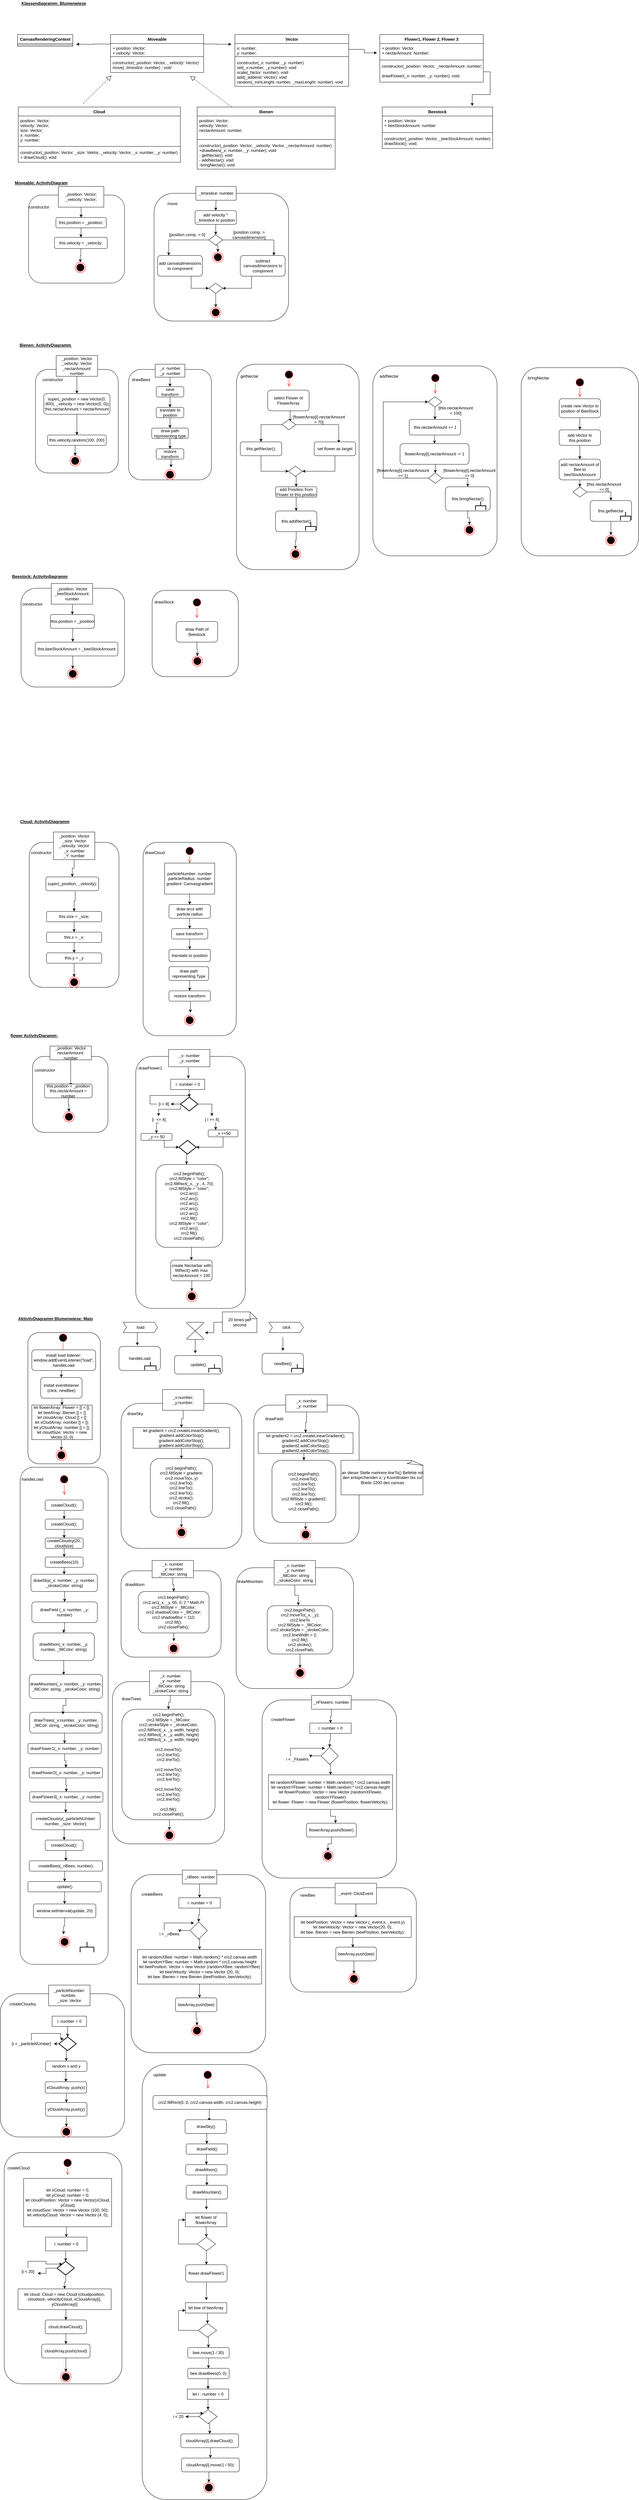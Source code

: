 <mxfile version="14.5.1" type="device"><diagram id="SPZ8JgY5Q6s5AJtjAUp3" name="Seite-1"><mxGraphModel dx="2249" dy="896" grid="1" gridSize="10" guides="1" tooltips="1" connect="1" arrows="1" fold="1" page="1" pageScale="1" pageWidth="827" pageHeight="1169" math="0" shadow="0"><root><mxCell id="0"/><mxCell id="1" parent="0"/><mxCell id="7O7G3HEa3xUCPBL8EzDO-1" value="&lt;b&gt;&lt;u&gt;Klassendiagramm: Blumenwiese&lt;/u&gt;&lt;/b&gt;" style="text;html=1;strokeColor=none;fillColor=none;align=center;verticalAlign=middle;whiteSpace=wrap;rounded=0;" parent="1" vertex="1"><mxGeometry x="20" y="20" width="230" height="20" as="geometry"/></mxCell><mxCell id="7O7G3HEa3xUCPBL8EzDO-2" value="CanvasRenderingContext" style="swimlane;fontStyle=1;align=center;verticalAlign=top;childLayout=stackLayout;horizontal=1;startSize=26;horizontalStack=0;resizeParent=1;resizeParentMax=0;resizeLast=0;collapsible=1;marginBottom=0;" parent="1" vertex="1"><mxGeometry x="30" y="120" width="160" height="34" as="geometry"/></mxCell><mxCell id="7O7G3HEa3xUCPBL8EzDO-4" value="" style="line;strokeWidth=1;fillColor=none;align=left;verticalAlign=middle;spacingTop=-1;spacingLeft=3;spacingRight=3;rotatable=0;labelPosition=right;points=[];portConstraint=eastwest;" parent="7O7G3HEa3xUCPBL8EzDO-2" vertex="1"><mxGeometry y="26" width="160" height="8" as="geometry"/></mxCell><mxCell id="7O7G3HEa3xUCPBL8EzDO-6" value="Bienen" style="swimlane;fontStyle=1;align=center;verticalAlign=top;childLayout=stackLayout;horizontal=1;startSize=26;horizontalStack=0;resizeParent=1;resizeParentMax=0;resizeLast=0;collapsible=1;marginBottom=0;" parent="1" vertex="1"><mxGeometry x="550.61" y="330" width="400" height="180" as="geometry"/></mxCell><mxCell id="7O7G3HEa3xUCPBL8EzDO-7" value="position: Vector;&#10;velocity: Vector;&#10;nectarAmount: number;" style="text;strokeColor=none;fillColor=none;align=left;verticalAlign=top;spacingLeft=4;spacingRight=4;overflow=hidden;rotatable=0;points=[[0,0.5],[1,0.5]];portConstraint=eastwest;" parent="7O7G3HEa3xUCPBL8EzDO-6" vertex="1"><mxGeometry y="26" width="400" height="64" as="geometry"/></mxCell><mxCell id="7O7G3HEa3xUCPBL8EzDO-8" value="" style="line;strokeWidth=1;fillColor=none;align=left;verticalAlign=middle;spacingTop=-1;spacingLeft=3;spacingRight=3;rotatable=0;labelPosition=right;points=[];portConstraint=eastwest;" parent="7O7G3HEa3xUCPBL8EzDO-6" vertex="1"><mxGeometry y="90" width="400" height="8" as="geometry"/></mxCell><mxCell id="7O7G3HEa3xUCPBL8EzDO-9" value="constructor(_position: Vector, _velocity: Vector, _nectarAmount: number)&#10;+drawBees(_x: number, _y: number): void&#10;- getNectar(): void&#10;- addNectar(): void&#10;-bringNectar(): void" style="text;strokeColor=none;fillColor=none;align=left;verticalAlign=top;spacingLeft=4;spacingRight=4;overflow=hidden;rotatable=0;points=[[0,0.5],[1,0.5]];portConstraint=eastwest;" parent="7O7G3HEa3xUCPBL8EzDO-6" vertex="1"><mxGeometry y="98" width="400" height="82" as="geometry"/></mxCell><mxCell id="7O7G3HEa3xUCPBL8EzDO-10" value="Cloud" style="swimlane;fontStyle=1;align=center;verticalAlign=top;childLayout=stackLayout;horizontal=1;startSize=26;horizontalStack=0;resizeParent=1;resizeParentMax=0;resizeLast=0;collapsible=1;marginBottom=0;" parent="1" vertex="1"><mxGeometry x="31.87" y="330" width="470" height="160" as="geometry"/></mxCell><mxCell id="7O7G3HEa3xUCPBL8EzDO-11" value="position: Vector;&#10;velocity: Vector;&#10;size: Vector;&#10;x: number;&#10;y: number;" style="text;strokeColor=none;fillColor=none;align=left;verticalAlign=top;spacingLeft=4;spacingRight=4;overflow=hidden;rotatable=0;points=[[0,0.5],[1,0.5]];portConstraint=eastwest;" parent="7O7G3HEa3xUCPBL8EzDO-10" vertex="1"><mxGeometry y="26" width="470" height="84" as="geometry"/></mxCell><mxCell id="7O7G3HEa3xUCPBL8EzDO-12" value="" style="line;strokeWidth=1;fillColor=none;align=left;verticalAlign=middle;spacingTop=-1;spacingLeft=3;spacingRight=3;rotatable=0;labelPosition=right;points=[];portConstraint=eastwest;" parent="7O7G3HEa3xUCPBL8EzDO-10" vertex="1"><mxGeometry y="110" width="470" height="8" as="geometry"/></mxCell><mxCell id="7O7G3HEa3xUCPBL8EzDO-13" value="constructor(_position: Vector, _size: Vektor, _velocity: Vector, _x: number, _y: number)&#10;+ drawCloud(): void" style="text;strokeColor=none;fillColor=none;align=left;verticalAlign=top;spacingLeft=4;spacingRight=4;overflow=hidden;rotatable=0;points=[[0,0.5],[1,0.5]];portConstraint=eastwest;" parent="7O7G3HEa3xUCPBL8EzDO-10" vertex="1"><mxGeometry y="118" width="470" height="42" as="geometry"/></mxCell><mxCell id="7O7G3HEa3xUCPBL8EzDO-14" value="Vector" style="swimlane;fontStyle=1;align=center;verticalAlign=top;childLayout=stackLayout;horizontal=1;startSize=26;horizontalStack=0;resizeParent=1;resizeParentMax=0;resizeLast=0;collapsible=1;marginBottom=0;" parent="1" vertex="1"><mxGeometry x="660" y="120" width="330" height="150" as="geometry"/></mxCell><mxCell id="7O7G3HEa3xUCPBL8EzDO-15" value="x: number;&#10;y: number;" style="text;strokeColor=none;fillColor=none;align=left;verticalAlign=top;spacingLeft=4;spacingRight=4;overflow=hidden;rotatable=0;points=[[0,0.5],[1,0.5]];portConstraint=eastwest;" parent="7O7G3HEa3xUCPBL8EzDO-14" vertex="1"><mxGeometry y="26" width="330" height="34" as="geometry"/></mxCell><mxCell id="7O7G3HEa3xUCPBL8EzDO-16" value="" style="line;strokeWidth=1;fillColor=none;align=left;verticalAlign=middle;spacingTop=-1;spacingLeft=3;spacingRight=3;rotatable=0;labelPosition=right;points=[];portConstraint=eastwest;" parent="7O7G3HEa3xUCPBL8EzDO-14" vertex="1"><mxGeometry y="60" width="330" height="8" as="geometry"/></mxCell><mxCell id="7O7G3HEa3xUCPBL8EzDO-17" value="constructor(_x: number, _y: number)&#10;set(_x:number, _y:number): void&#10;scale(_factor: number): void&#10;add(_addend: Vector): void&#10;random(_minLenght: number, _maxLenght: number): void" style="text;strokeColor=none;fillColor=none;align=left;verticalAlign=top;spacingLeft=4;spacingRight=4;overflow=hidden;rotatable=0;points=[[0,0.5],[1,0.5]];portConstraint=eastwest;" parent="7O7G3HEa3xUCPBL8EzDO-14" vertex="1"><mxGeometry y="68" width="330" height="82" as="geometry"/></mxCell><mxCell id="7O7G3HEa3xUCPBL8EzDO-23" value="&lt;b&gt;&lt;u&gt;Bienen: ActivityDiagramm&amp;nbsp;&lt;/u&gt;&lt;/b&gt;" style="text;html=1;strokeColor=none;fillColor=none;align=center;verticalAlign=middle;whiteSpace=wrap;rounded=0;" parent="1" vertex="1"><mxGeometry x="31.87" y="1010" width="160" height="20" as="geometry"/></mxCell><mxCell id="7O7G3HEa3xUCPBL8EzDO-24" value="" style="rounded=1;whiteSpace=wrap;html=1;" parent="1" vertex="1"><mxGeometry x="81.87" y="1090" width="240" height="300" as="geometry"/></mxCell><mxCell id="7O7G3HEa3xUCPBL8EzDO-25" value="constructor" style="text;html=1;strokeColor=none;fillColor=none;align=center;verticalAlign=middle;whiteSpace=wrap;rounded=0;" parent="1" vertex="1"><mxGeometry x="111.87" y="1110" width="40" height="20" as="geometry"/></mxCell><mxCell id="7O7G3HEa3xUCPBL8EzDO-32" style="edgeStyle=orthogonalEdgeStyle;rounded=0;orthogonalLoop=1;jettySize=auto;html=1;exitX=0.5;exitY=1;exitDx=0;exitDy=0;entryX=0.5;entryY=0;entryDx=0;entryDy=0;" parent="1" source="7O7G3HEa3xUCPBL8EzDO-26" target="uBpW_v7bM8a-cU1EbYaL-39" edge="1"><mxGeometry relative="1" as="geometry"><mxPoint x="201.94" y="1134" as="targetPoint"/></mxGeometry></mxCell><mxCell id="7O7G3HEa3xUCPBL8EzDO-26" value="_position: Vector&lt;br&gt;_velocity: Vector&lt;br&gt;_nectarAmount: number" style="rounded=0;whiteSpace=wrap;html=1;" parent="1" vertex="1"><mxGeometry x="141.87" y="1050" width="120" height="60" as="geometry"/></mxCell><mxCell id="7O7G3HEa3xUCPBL8EzDO-34" style="edgeStyle=orthogonalEdgeStyle;rounded=0;orthogonalLoop=1;jettySize=auto;html=1;exitX=0.5;exitY=1;exitDx=0;exitDy=0;entryX=0.5;entryY=0;entryDx=0;entryDy=0;" parent="1" source="uBpW_v7bM8a-cU1EbYaL-39" target="7O7G3HEa3xUCPBL8EzDO-31" edge="1"><mxGeometry relative="1" as="geometry"><mxPoint x="201.87" y="1240" as="sourcePoint"/></mxGeometry></mxCell><mxCell id="7O7G3HEa3xUCPBL8EzDO-36" style="edgeStyle=orthogonalEdgeStyle;rounded=0;orthogonalLoop=1;jettySize=auto;html=1;exitX=0.5;exitY=1;exitDx=0;exitDy=0;entryX=0.5;entryY=0;entryDx=0;entryDy=0;" parent="1" source="7O7G3HEa3xUCPBL8EzDO-31" target="7O7G3HEa3xUCPBL8EzDO-35" edge="1"><mxGeometry relative="1" as="geometry"/></mxCell><mxCell id="7O7G3HEa3xUCPBL8EzDO-31" value="this.velocity.random(100, 200)" style="rounded=1;whiteSpace=wrap;html=1;" parent="1" vertex="1"><mxGeometry x="116.87" y="1280" width="170" height="30" as="geometry"/></mxCell><mxCell id="7O7G3HEa3xUCPBL8EzDO-35" value="" style="ellipse;html=1;shape=endState;fillColor=#000000;strokeColor=#ff0000;" parent="1" vertex="1"><mxGeometry x="181.87" y="1340" width="30" height="30" as="geometry"/></mxCell><mxCell id="7O7G3HEa3xUCPBL8EzDO-37" value="" style="rounded=1;whiteSpace=wrap;html=1;" parent="1" vertex="1"><mxGeometry x="351.87" y="1090" width="240" height="320" as="geometry"/></mxCell><mxCell id="7O7G3HEa3xUCPBL8EzDO-44" style="edgeStyle=orthogonalEdgeStyle;rounded=0;orthogonalLoop=1;jettySize=auto;html=1;exitX=0.5;exitY=1;exitDx=0;exitDy=0;entryX=0.5;entryY=0;entryDx=0;entryDy=0;" parent="1" source="7O7G3HEa3xUCPBL8EzDO-38" target="7O7G3HEa3xUCPBL8EzDO-40" edge="1"><mxGeometry relative="1" as="geometry"/></mxCell><mxCell id="7O7G3HEa3xUCPBL8EzDO-38" value="_x: number&lt;br&gt;_y: number" style="rounded=0;whiteSpace=wrap;html=1;" parent="1" vertex="1"><mxGeometry x="428.87" y="1075" width="86" height="37.5" as="geometry"/></mxCell><mxCell id="7O7G3HEa3xUCPBL8EzDO-39" value="drawBees" style="text;html=1;strokeColor=none;fillColor=none;align=center;verticalAlign=middle;whiteSpace=wrap;rounded=0;" parent="1" vertex="1"><mxGeometry x="367.87" y="1110" width="40" height="20" as="geometry"/></mxCell><mxCell id="7O7G3HEa3xUCPBL8EzDO-45" style="edgeStyle=orthogonalEdgeStyle;rounded=0;orthogonalLoop=1;jettySize=auto;html=1;exitX=0.5;exitY=1;exitDx=0;exitDy=0;entryX=0.5;entryY=0;entryDx=0;entryDy=0;" parent="1" source="7O7G3HEa3xUCPBL8EzDO-40" target="7O7G3HEa3xUCPBL8EzDO-41" edge="1"><mxGeometry relative="1" as="geometry"/></mxCell><mxCell id="7O7G3HEa3xUCPBL8EzDO-40" value="save transform" style="rounded=1;whiteSpace=wrap;html=1;" parent="1" vertex="1"><mxGeometry x="431.87" y="1140" width="80" height="30" as="geometry"/></mxCell><mxCell id="7O7G3HEa3xUCPBL8EzDO-46" style="edgeStyle=orthogonalEdgeStyle;rounded=0;orthogonalLoop=1;jettySize=auto;html=1;exitX=0.5;exitY=1;exitDx=0;exitDy=0;entryX=0.5;entryY=0;entryDx=0;entryDy=0;" parent="1" source="7O7G3HEa3xUCPBL8EzDO-41" target="7O7G3HEa3xUCPBL8EzDO-43" edge="1"><mxGeometry relative="1" as="geometry"/></mxCell><mxCell id="7O7G3HEa3xUCPBL8EzDO-41" value="translate to position" style="rounded=1;whiteSpace=wrap;html=1;" parent="1" vertex="1"><mxGeometry x="431.87" y="1200" width="80" height="30" as="geometry"/></mxCell><mxCell id="7O7G3HEa3xUCPBL8EzDO-49" style="edgeStyle=orthogonalEdgeStyle;rounded=0;orthogonalLoop=1;jettySize=auto;html=1;exitX=0.5;exitY=1;exitDx=0;exitDy=0;entryX=0.6;entryY=-0.2;entryDx=0;entryDy=0;entryPerimeter=0;" parent="1" source="7O7G3HEa3xUCPBL8EzDO-42" target="7O7G3HEa3xUCPBL8EzDO-48" edge="1"><mxGeometry relative="1" as="geometry"/></mxCell><mxCell id="7O7G3HEa3xUCPBL8EzDO-42" value="restore transform" style="rounded=1;whiteSpace=wrap;html=1;" parent="1" vertex="1"><mxGeometry x="431.87" y="1320" width="80" height="30" as="geometry"/></mxCell><mxCell id="7O7G3HEa3xUCPBL8EzDO-47" style="edgeStyle=orthogonalEdgeStyle;rounded=0;orthogonalLoop=1;jettySize=auto;html=1;exitX=0.5;exitY=1;exitDx=0;exitDy=0;" parent="1" source="7O7G3HEa3xUCPBL8EzDO-43" target="7O7G3HEa3xUCPBL8EzDO-42" edge="1"><mxGeometry relative="1" as="geometry"/></mxCell><mxCell id="7O7G3HEa3xUCPBL8EzDO-43" value="draw path representing type" style="rounded=1;whiteSpace=wrap;html=1;" parent="1" vertex="1"><mxGeometry x="418.87" y="1260" width="106" height="30" as="geometry"/></mxCell><mxCell id="7O7G3HEa3xUCPBL8EzDO-48" value="" style="ellipse;html=1;shape=endState;fillColor=#000000;strokeColor=#ff0000;" parent="1" vertex="1"><mxGeometry x="456.87" y="1380" width="30" height="30" as="geometry"/></mxCell><mxCell id="7O7G3HEa3xUCPBL8EzDO-69" value="&lt;b&gt;&lt;u&gt;Cloud: ActivityDiagramm&lt;/u&gt;&lt;/b&gt;" style="text;html=1;strokeColor=none;fillColor=none;align=center;verticalAlign=middle;whiteSpace=wrap;rounded=0;" parent="1" vertex="1"><mxGeometry x="13.87" y="2390" width="190" height="20" as="geometry"/></mxCell><mxCell id="7O7G3HEa3xUCPBL8EzDO-70" value="" style="rounded=1;whiteSpace=wrap;html=1;" parent="1" vertex="1"><mxGeometry x="63.87" y="2460" width="260" height="420" as="geometry"/></mxCell><mxCell id="7O7G3HEa3xUCPBL8EzDO-71" value="constructor" style="text;html=1;strokeColor=none;fillColor=none;align=center;verticalAlign=middle;whiteSpace=wrap;rounded=0;" parent="1" vertex="1"><mxGeometry x="78.87" y="2480" width="40" height="20" as="geometry"/></mxCell><mxCell id="7O7G3HEa3xUCPBL8EzDO-79" style="edgeStyle=orthogonalEdgeStyle;rounded=0;orthogonalLoop=1;jettySize=auto;html=1;exitX=0.5;exitY=1;exitDx=0;exitDy=0;entryX=0.5;entryY=0;entryDx=0;entryDy=0;" parent="1" source="7O7G3HEa3xUCPBL8EzDO-72" target="uBpW_v7bM8a-cU1EbYaL-40" edge="1"><mxGeometry relative="1" as="geometry"><mxPoint x="193.87" y="2540" as="targetPoint"/></mxGeometry></mxCell><mxCell id="7O7G3HEa3xUCPBL8EzDO-72" value="_position: Vector&lt;br&gt;_size: Vector&lt;br&gt;_velocity: Vector&lt;br&gt;_x: number&lt;br&gt;_Y: number" style="rounded=0;whiteSpace=wrap;html=1;" parent="1" vertex="1"><mxGeometry x="133.87" y="2430" width="120" height="80" as="geometry"/></mxCell><mxCell id="7O7G3HEa3xUCPBL8EzDO-82" style="edgeStyle=orthogonalEdgeStyle;rounded=0;orthogonalLoop=1;jettySize=auto;html=1;exitX=0.5;exitY=1;exitDx=0;exitDy=0;entryX=0.5;entryY=0;entryDx=0;entryDy=0;" parent="1" source="7O7G3HEa3xUCPBL8EzDO-74" target="7O7G3HEa3xUCPBL8EzDO-77" edge="1"><mxGeometry relative="1" as="geometry"/></mxCell><mxCell id="7O7G3HEa3xUCPBL8EzDO-74" value="this.size = _size;" style="rounded=1;whiteSpace=wrap;html=1;" parent="1" vertex="1"><mxGeometry x="113.87" y="2660" width="160" height="30" as="geometry"/></mxCell><mxCell id="7O7G3HEa3xUCPBL8EzDO-81" style="edgeStyle=orthogonalEdgeStyle;rounded=0;orthogonalLoop=1;jettySize=auto;html=1;exitX=0.555;exitY=1.05;exitDx=0;exitDy=0;entryX=0.5;entryY=0;entryDx=0;entryDy=0;exitPerimeter=0;" parent="1" source="uBpW_v7bM8a-cU1EbYaL-40" target="7O7G3HEa3xUCPBL8EzDO-74" edge="1"><mxGeometry relative="1" as="geometry"><mxPoint x="193.87" y="2630" as="sourcePoint"/></mxGeometry></mxCell><mxCell id="7O7G3HEa3xUCPBL8EzDO-84" style="edgeStyle=orthogonalEdgeStyle;rounded=0;orthogonalLoop=1;jettySize=auto;html=1;exitX=0.5;exitY=1;exitDx=0;exitDy=0;entryX=0.5;entryY=0;entryDx=0;entryDy=0;" parent="1" source="7O7G3HEa3xUCPBL8EzDO-76" target="7O7G3HEa3xUCPBL8EzDO-78" edge="1"><mxGeometry relative="1" as="geometry"/></mxCell><mxCell id="7O7G3HEa3xUCPBL8EzDO-76" value="this.y = _y" style="rounded=1;whiteSpace=wrap;html=1;" parent="1" vertex="1"><mxGeometry x="113.87" y="2780" width="160" height="30" as="geometry"/></mxCell><mxCell id="7O7G3HEa3xUCPBL8EzDO-83" style="edgeStyle=orthogonalEdgeStyle;rounded=0;orthogonalLoop=1;jettySize=auto;html=1;exitX=0.5;exitY=1;exitDx=0;exitDy=0;" parent="1" source="7O7G3HEa3xUCPBL8EzDO-77" target="7O7G3HEa3xUCPBL8EzDO-76" edge="1"><mxGeometry relative="1" as="geometry"/></mxCell><mxCell id="7O7G3HEa3xUCPBL8EzDO-77" value="this.x = _x;" style="rounded=1;whiteSpace=wrap;html=1;" parent="1" vertex="1"><mxGeometry x="113.87" y="2720" width="160" height="30" as="geometry"/></mxCell><mxCell id="7O7G3HEa3xUCPBL8EzDO-78" value="" style="ellipse;html=1;shape=endState;fillColor=#000000;strokeColor=#ff0000;" parent="1" vertex="1"><mxGeometry x="178.87" y="2850" width="30" height="30" as="geometry"/></mxCell><mxCell id="7O7G3HEa3xUCPBL8EzDO-85" value="" style="rounded=1;whiteSpace=wrap;html=1;" parent="1" vertex="1"><mxGeometry x="393.87" y="2460" width="270" height="560" as="geometry"/></mxCell><mxCell id="7O7G3HEa3xUCPBL8EzDO-87" value="" style="ellipse;html=1;shape=startState;fillColor=#000000;strokeColor=#ff0000;" parent="1" vertex="1"><mxGeometry x="513.87" y="2470" width="30" height="30" as="geometry"/></mxCell><mxCell id="7O7G3HEa3xUCPBL8EzDO-88" value="" style="edgeStyle=orthogonalEdgeStyle;html=1;verticalAlign=bottom;endArrow=open;endSize=8;strokeColor=#ff0000;" parent="1" source="7O7G3HEa3xUCPBL8EzDO-87" edge="1"><mxGeometry relative="1" as="geometry"><mxPoint x="528.87" y="2520" as="targetPoint"/></mxGeometry></mxCell><mxCell id="7O7G3HEa3xUCPBL8EzDO-94" style="edgeStyle=orthogonalEdgeStyle;rounded=0;orthogonalLoop=1;jettySize=auto;html=1;exitX=0.5;exitY=1;exitDx=0;exitDy=0;entryX=0.5;entryY=0;entryDx=0;entryDy=0;" parent="1" source="7O7G3HEa3xUCPBL8EzDO-89" target="7O7G3HEa3xUCPBL8EzDO-90" edge="1"><mxGeometry relative="1" as="geometry"/></mxCell><mxCell id="7O7G3HEa3xUCPBL8EzDO-89" value="particleNumber: number&lt;br&gt;particleRadius: number&lt;br&gt;gradient: Canvasgradient" style="rounded=0;whiteSpace=wrap;html=1;" parent="1" vertex="1"><mxGeometry x="456.37" y="2520" width="145" height="90" as="geometry"/></mxCell><mxCell id="7O7G3HEa3xUCPBL8EzDO-93" style="edgeStyle=orthogonalEdgeStyle;rounded=0;orthogonalLoop=1;jettySize=auto;html=1;exitX=0.5;exitY=1;exitDx=0;exitDy=0;entryX=0.5;entryY=0;entryDx=0;entryDy=0;" parent="1" source="7O7G3HEa3xUCPBL8EzDO-90" target="7O7G3HEa3xUCPBL8EzDO-91" edge="1"><mxGeometry relative="1" as="geometry"/></mxCell><mxCell id="7O7G3HEa3xUCPBL8EzDO-90" value="draw arcs with particle.radius" style="rounded=1;whiteSpace=wrap;html=1;" parent="1" vertex="1"><mxGeometry x="468.87" y="2640" width="120" height="40" as="geometry"/></mxCell><mxCell id="7O7G3HEa3xUCPBL8EzDO-95" style="edgeStyle=orthogonalEdgeStyle;rounded=0;orthogonalLoop=1;jettySize=auto;html=1;exitX=0.5;exitY=1;exitDx=0;exitDy=0;entryX=0.5;entryY=0;entryDx=0;entryDy=0;" parent="1" source="7O7G3HEa3xUCPBL8EzDO-91" target="7O7G3HEa3xUCPBL8EzDO-92" edge="1"><mxGeometry relative="1" as="geometry"/></mxCell><mxCell id="7O7G3HEa3xUCPBL8EzDO-91" value="save transform" style="rounded=1;whiteSpace=wrap;html=1;" parent="1" vertex="1"><mxGeometry x="476.37" y="2710" width="105" height="30" as="geometry"/></mxCell><mxCell id="7O7G3HEa3xUCPBL8EzDO-92" value="translate to position" style="rounded=1;whiteSpace=wrap;html=1;" parent="1" vertex="1"><mxGeometry x="468.87" y="2770" width="120" height="35" as="geometry"/></mxCell><mxCell id="7O7G3HEa3xUCPBL8EzDO-98" style="edgeStyle=orthogonalEdgeStyle;rounded=0;orthogonalLoop=1;jettySize=auto;html=1;exitX=0.5;exitY=1;exitDx=0;exitDy=0;entryX=0.5;entryY=0;entryDx=0;entryDy=0;" parent="1" source="7O7G3HEa3xUCPBL8EzDO-96" target="7O7G3HEa3xUCPBL8EzDO-97" edge="1"><mxGeometry relative="1" as="geometry"/></mxCell><mxCell id="7O7G3HEa3xUCPBL8EzDO-96" value="draw path representing Type" style="rounded=1;whiteSpace=wrap;html=1;" parent="1" vertex="1"><mxGeometry x="468.87" y="2820" width="115" height="40" as="geometry"/></mxCell><mxCell id="7O7G3HEa3xUCPBL8EzDO-100" style="edgeStyle=orthogonalEdgeStyle;rounded=0;orthogonalLoop=1;jettySize=auto;html=1;exitX=0.5;exitY=1;exitDx=0;exitDy=0;entryX=0.567;entryY=-0.233;entryDx=0;entryDy=0;entryPerimeter=0;" parent="1" source="7O7G3HEa3xUCPBL8EzDO-97" target="7O7G3HEa3xUCPBL8EzDO-99" edge="1"><mxGeometry relative="1" as="geometry"/></mxCell><mxCell id="7O7G3HEa3xUCPBL8EzDO-97" value="restore transform" style="rounded=1;whiteSpace=wrap;html=1;" parent="1" vertex="1"><mxGeometry x="468.87" y="2890" width="120" height="30" as="geometry"/></mxCell><mxCell id="7O7G3HEa3xUCPBL8EzDO-99" value="" style="ellipse;html=1;shape=endState;fillColor=#000000;strokeColor=#ff0000;" parent="1" vertex="1"><mxGeometry x="513.87" y="2960" width="30" height="30" as="geometry"/></mxCell><mxCell id="7O7G3HEa3xUCPBL8EzDO-101" value="drawCloud" style="text;html=1;strokeColor=none;fillColor=none;align=center;verticalAlign=middle;whiteSpace=wrap;rounded=0;" parent="1" vertex="1"><mxGeometry x="407.87" y="2480" width="40" height="20" as="geometry"/></mxCell><mxCell id="7O7G3HEa3xUCPBL8EzDO-121" value="&lt;b&gt;&lt;u&gt;AktivityDiagramm Blumenwiese: Main&lt;/u&gt;&lt;/b&gt;" style="text;html=1;strokeColor=none;fillColor=none;align=center;verticalAlign=middle;whiteSpace=wrap;rounded=0;" parent="1" vertex="1"><mxGeometry x="30" y="3830" width="220" height="20" as="geometry"/></mxCell><mxCell id="7O7G3HEa3xUCPBL8EzDO-122" value="" style="rounded=1;whiteSpace=wrap;html=1;" parent="1" vertex="1"><mxGeometry x="60" y="3880" width="210" height="380" as="geometry"/></mxCell><mxCell id="7O7G3HEa3xUCPBL8EzDO-123" value="" style="ellipse;html=1;shape=startState;fillColor=#000000;strokeColor=#ff0000;" parent="1" vertex="1"><mxGeometry x="146.88" y="3880" width="30" height="30" as="geometry"/></mxCell><mxCell id="7O7G3HEa3xUCPBL8EzDO-124" value="" style="edgeStyle=orthogonalEdgeStyle;html=1;verticalAlign=bottom;endArrow=open;endSize=8;strokeColor=#ff0000;" parent="1" source="7O7G3HEa3xUCPBL8EzDO-123" edge="1"><mxGeometry relative="1" as="geometry"><mxPoint x="155" y="3950" as="targetPoint"/></mxGeometry></mxCell><mxCell id="HHpeqTAcTEP9Pkk4xOjc-112" style="edgeStyle=orthogonalEdgeStyle;rounded=0;orthogonalLoop=1;jettySize=auto;html=1;exitX=0.5;exitY=1;exitDx=0;exitDy=0;entryX=0.5;entryY=0;entryDx=0;entryDy=0;" edge="1" parent="1" source="7O7G3HEa3xUCPBL8EzDO-125" target="HHpeqTAcTEP9Pkk4xOjc-111"><mxGeometry relative="1" as="geometry"/></mxCell><mxCell id="7O7G3HEa3xUCPBL8EzDO-125" value="install load listener: window.addEventListener(&quot;load&quot;, handleLoad" style="rounded=1;whiteSpace=wrap;html=1;" parent="1" vertex="1"><mxGeometry x="71.25" y="3930" width="185" height="60" as="geometry"/></mxCell><mxCell id="7O7G3HEa3xUCPBL8EzDO-131" style="edgeStyle=orthogonalEdgeStyle;rounded=0;orthogonalLoop=1;jettySize=auto;html=1;exitX=0;exitY=0;exitDx=45;exitDy=30;exitPerimeter=0;entryX=0.442;entryY=-0.043;entryDx=0;entryDy=0;entryPerimeter=0;" parent="1" source="7O7G3HEa3xUCPBL8EzDO-128" target="7O7G3HEa3xUCPBL8EzDO-129" edge="1"><mxGeometry relative="1" as="geometry"/></mxCell><mxCell id="7O7G3HEa3xUCPBL8EzDO-128" value="load" style="html=1;shadow=0;dashed=0;align=center;verticalAlign=middle;shape=mxgraph.arrows2.arrow;dy=0;dx=10;notch=10;" parent="1" vertex="1"><mxGeometry x="336" y="3850" width="100" height="30" as="geometry"/></mxCell><mxCell id="7O7G3HEa3xUCPBL8EzDO-129" value="handleLoad" style="rounded=1;whiteSpace=wrap;html=1;" parent="1" vertex="1"><mxGeometry x="324" y="3920" width="120" height="70" as="geometry"/></mxCell><mxCell id="7O7G3HEa3xUCPBL8EzDO-130" value="" style="strokeWidth=2;html=1;shape=mxgraph.flowchart.annotation_2;align=left;labelPosition=right;pointerEvents=1;rotation=90;" parent="1" vertex="1"><mxGeometry x="403" y="3960" width="24" height="33" as="geometry"/></mxCell><mxCell id="7O7G3HEa3xUCPBL8EzDO-135" style="edgeStyle=orthogonalEdgeStyle;rounded=0;orthogonalLoop=1;jettySize=auto;html=1;exitX=0.5;exitY=1;exitDx=0;exitDy=0;entryX=0.5;entryY=0;entryDx=0;entryDy=0;" parent="1" source="7O7G3HEa3xUCPBL8EzDO-132" target="7O7G3HEa3xUCPBL8EzDO-134" edge="1"><mxGeometry relative="1" as="geometry"/></mxCell><mxCell id="7O7G3HEa3xUCPBL8EzDO-132" value="let flowerArray: Flower = [] = [];&lt;br&gt;let beeArray: Bienen [] = []&lt;br&gt;let cloudArray: Cloud [] = []&lt;br&gt;let xCludArray: number [] = [];&lt;br&gt;let yCloudArray: number [] = [];&lt;br&gt;let cloudSize: Vector = new Vector (0, 0)" style="rounded=0;whiteSpace=wrap;html=1;" parent="1" vertex="1"><mxGeometry x="71.25" y="4090" width="175" height="100" as="geometry"/></mxCell><mxCell id="7O7G3HEa3xUCPBL8EzDO-134" value="" style="ellipse;html=1;shape=endState;fillColor=#000000;strokeColor=#ff0000;" parent="1" vertex="1"><mxGeometry x="141.87" y="4220" width="30" height="30" as="geometry"/></mxCell><mxCell id="7O7G3HEa3xUCPBL8EzDO-136" value="" style="rounded=1;whiteSpace=wrap;html=1;" parent="1" vertex="1"><mxGeometry x="37.5" y="4270" width="255" height="1440" as="geometry"/></mxCell><mxCell id="7O7G3HEa3xUCPBL8EzDO-137" value="handleLoad" style="text;html=1;strokeColor=none;fillColor=none;align=center;verticalAlign=middle;whiteSpace=wrap;rounded=0;" parent="1" vertex="1"><mxGeometry x="52.5" y="4295" width="40" height="20" as="geometry"/></mxCell><mxCell id="7O7G3HEa3xUCPBL8EzDO-138" value="" style="ellipse;html=1;shape=startState;fillColor=#000000;strokeColor=#ff0000;" parent="1" vertex="1"><mxGeometry x="150" y="4290" width="30" height="30" as="geometry"/></mxCell><mxCell id="7O7G3HEa3xUCPBL8EzDO-139" value="" style="edgeStyle=orthogonalEdgeStyle;html=1;verticalAlign=bottom;endArrow=open;endSize=8;strokeColor=#ff0000;" parent="1" source="7O7G3HEa3xUCPBL8EzDO-138" edge="1"><mxGeometry relative="1" as="geometry"><mxPoint x="165.5" y="4350" as="targetPoint"/></mxGeometry></mxCell><mxCell id="7O7G3HEa3xUCPBL8EzDO-159" style="edgeStyle=orthogonalEdgeStyle;rounded=0;orthogonalLoop=1;jettySize=auto;html=1;exitX=0.5;exitY=1;exitDx=0;exitDy=0;entryX=0.5;entryY=0;entryDx=0;entryDy=0;" parent="1" source="7O7G3HEa3xUCPBL8EzDO-140" target="7O7G3HEa3xUCPBL8EzDO-145" edge="1"><mxGeometry relative="1" as="geometry"/></mxCell><mxCell id="7O7G3HEa3xUCPBL8EzDO-140" value="createCloud();" style="rounded=1;whiteSpace=wrap;html=1;" parent="1" vertex="1"><mxGeometry x="110" y="4365" width="110" height="30" as="geometry"/></mxCell><mxCell id="7O7G3HEa3xUCPBL8EzDO-162" style="edgeStyle=orthogonalEdgeStyle;rounded=0;orthogonalLoop=1;jettySize=auto;html=1;exitX=0.5;exitY=1;exitDx=0;exitDy=0;entryX=0.5;entryY=0;entryDx=0;entryDy=0;" parent="1" source="7O7G3HEa3xUCPBL8EzDO-141" target="7O7G3HEa3xUCPBL8EzDO-142" edge="1"><mxGeometry relative="1" as="geometry"/></mxCell><mxCell id="7O7G3HEa3xUCPBL8EzDO-141" value="createBees(10)" style="rounded=1;whiteSpace=wrap;html=1;" parent="1" vertex="1"><mxGeometry x="110" y="4530" width="110" height="30" as="geometry"/></mxCell><mxCell id="7O7G3HEa3xUCPBL8EzDO-163" style="edgeStyle=orthogonalEdgeStyle;rounded=0;orthogonalLoop=1;jettySize=auto;html=1;exitX=0.5;exitY=1;exitDx=0;exitDy=0;entryX=0.5;entryY=0;entryDx=0;entryDy=0;" parent="1" source="7O7G3HEa3xUCPBL8EzDO-142" target="7O7G3HEa3xUCPBL8EzDO-147" edge="1"><mxGeometry relative="1" as="geometry"/></mxCell><mxCell id="7O7G3HEa3xUCPBL8EzDO-142" value="drawSky(_x: number, _y: number, _strokeColor: string)" style="rounded=1;whiteSpace=wrap;html=1;" parent="1" vertex="1"><mxGeometry x="68.75" y="4580" width="192.5" height="50" as="geometry"/></mxCell><mxCell id="7O7G3HEa3xUCPBL8EzDO-168" style="edgeStyle=orthogonalEdgeStyle;rounded=0;orthogonalLoop=1;jettySize=auto;html=1;exitX=0.5;exitY=1;exitDx=0;exitDy=0;entryX=0.5;entryY=0;entryDx=0;entryDy=0;" parent="1" source="7O7G3HEa3xUCPBL8EzDO-143" target="7O7G3HEa3xUCPBL8EzDO-154" edge="1"><mxGeometry relative="1" as="geometry"/></mxCell><mxCell id="7O7G3HEa3xUCPBL8EzDO-143" value="drawFlower1(_x: number, _y: number" style="rounded=1;whiteSpace=wrap;html=1;" parent="1" vertex="1"><mxGeometry x="60" y="5070" width="212.5" height="30" as="geometry"/></mxCell><mxCell id="7O7G3HEa3xUCPBL8EzDO-161" style="edgeStyle=orthogonalEdgeStyle;rounded=0;orthogonalLoop=1;jettySize=auto;html=1;exitX=0.5;exitY=1;exitDx=0;exitDy=0;entryX=0.5;entryY=0;entryDx=0;entryDy=0;" parent="1" source="7O7G3HEa3xUCPBL8EzDO-144" target="7O7G3HEa3xUCPBL8EzDO-141" edge="1"><mxGeometry relative="1" as="geometry"/></mxCell><mxCell id="7O7G3HEa3xUCPBL8EzDO-144" value="createCloudxy(20, cloudsize)" style="rounded=1;whiteSpace=wrap;html=1;" parent="1" vertex="1"><mxGeometry x="110" y="4475" width="110" height="30" as="geometry"/></mxCell><mxCell id="7O7G3HEa3xUCPBL8EzDO-160" style="edgeStyle=orthogonalEdgeStyle;rounded=0;orthogonalLoop=1;jettySize=auto;html=1;exitX=0.5;exitY=1;exitDx=0;exitDy=0;entryX=0.5;entryY=0;entryDx=0;entryDy=0;" parent="1" source="7O7G3HEa3xUCPBL8EzDO-145" target="7O7G3HEa3xUCPBL8EzDO-144" edge="1"><mxGeometry relative="1" as="geometry"/></mxCell><mxCell id="7O7G3HEa3xUCPBL8EzDO-145" value="createCloud();" style="rounded=1;whiteSpace=wrap;html=1;" parent="1" vertex="1"><mxGeometry x="110" y="4420" width="110" height="30" as="geometry"/></mxCell><mxCell id="7O7G3HEa3xUCPBL8EzDO-167" style="edgeStyle=orthogonalEdgeStyle;rounded=0;orthogonalLoop=1;jettySize=auto;html=1;exitX=0.5;exitY=1;exitDx=0;exitDy=0;entryX=0.5;entryY=0;entryDx=0;entryDy=0;" parent="1" source="7O7G3HEa3xUCPBL8EzDO-146" target="7O7G3HEa3xUCPBL8EzDO-143" edge="1"><mxGeometry relative="1" as="geometry"/></mxCell><mxCell id="7O7G3HEa3xUCPBL8EzDO-146" value="drawTrees(_x:number, _y: number, _fillColr: string, _strokeColor: string)" style="rounded=1;whiteSpace=wrap;html=1;" parent="1" vertex="1"><mxGeometry x="65" y="4980" width="210" height="60" as="geometry"/></mxCell><mxCell id="7O7G3HEa3xUCPBL8EzDO-164" style="edgeStyle=orthogonalEdgeStyle;rounded=0;orthogonalLoop=1;jettySize=auto;html=1;exitX=0.5;exitY=1;exitDx=0;exitDy=0;" parent="1" source="7O7G3HEa3xUCPBL8EzDO-147" target="7O7G3HEa3xUCPBL8EzDO-149" edge="1"><mxGeometry relative="1" as="geometry"/></mxCell><mxCell id="7O7G3HEa3xUCPBL8EzDO-147" value="drawField (_x: number, _y: number)" style="rounded=1;whiteSpace=wrap;html=1;" parent="1" vertex="1"><mxGeometry x="71.25" y="4660" width="190" height="60" as="geometry"/></mxCell><mxCell id="7O7G3HEa3xUCPBL8EzDO-166" style="edgeStyle=orthogonalEdgeStyle;rounded=0;orthogonalLoop=1;jettySize=auto;html=1;exitX=0.5;exitY=1;exitDx=0;exitDy=0;entryX=0.46;entryY=0.1;entryDx=0;entryDy=0;entryPerimeter=0;" parent="1" source="7O7G3HEa3xUCPBL8EzDO-148" target="7O7G3HEa3xUCPBL8EzDO-146" edge="1"><mxGeometry relative="1" as="geometry"/></mxCell><mxCell id="7O7G3HEa3xUCPBL8EzDO-148" value="drawMountain(_x: number, _y: number, _fillColor: string, _strokeColor: string)" style="rounded=1;whiteSpace=wrap;html=1;" parent="1" vertex="1"><mxGeometry x="63.75" y="4870" width="212.5" height="70" as="geometry"/></mxCell><mxCell id="7O7G3HEa3xUCPBL8EzDO-165" style="edgeStyle=orthogonalEdgeStyle;rounded=0;orthogonalLoop=1;jettySize=auto;html=1;exitX=0.5;exitY=1;exitDx=0;exitDy=0;entryX=0.469;entryY=0.014;entryDx=0;entryDy=0;entryPerimeter=0;" parent="1" source="7O7G3HEa3xUCPBL8EzDO-149" target="7O7G3HEa3xUCPBL8EzDO-148" edge="1"><mxGeometry relative="1" as="geometry"/></mxCell><mxCell id="7O7G3HEa3xUCPBL8EzDO-149" value="drawMoon(_x: number, _y: number, _fillColor: string)" style="rounded=1;whiteSpace=wrap;html=1;" parent="1" vertex="1"><mxGeometry x="75" y="4750" width="177.5" height="80" as="geometry"/></mxCell><mxCell id="7O7G3HEa3xUCPBL8EzDO-172" style="edgeStyle=orthogonalEdgeStyle;rounded=0;orthogonalLoop=1;jettySize=auto;html=1;exitX=0.5;exitY=1;exitDx=0;exitDy=0;entryX=0.5;entryY=0;entryDx=0;entryDy=0;" parent="1" source="7O7G3HEa3xUCPBL8EzDO-151" target="7O7G3HEa3xUCPBL8EzDO-157" edge="1"><mxGeometry relative="1" as="geometry"/></mxCell><mxCell id="7O7G3HEa3xUCPBL8EzDO-151" value="createCloud();" style="rounded=1;whiteSpace=wrap;html=1;" parent="1" vertex="1"><mxGeometry x="110" y="5350" width="110" height="30" as="geometry"/></mxCell><mxCell id="7O7G3HEa3xUCPBL8EzDO-171" style="edgeStyle=orthogonalEdgeStyle;rounded=0;orthogonalLoop=1;jettySize=auto;html=1;exitX=0.5;exitY=1;exitDx=0;exitDy=0;entryX=0.5;entryY=0;entryDx=0;entryDy=0;" parent="1" source="7O7G3HEa3xUCPBL8EzDO-153" target="7O7G3HEa3xUCPBL8EzDO-151" edge="1"><mxGeometry relative="1" as="geometry"/></mxCell><mxCell id="7O7G3HEa3xUCPBL8EzDO-153" value="createCloudxy(_particleNUmber: number, _size: Vector);" style="rounded=1;whiteSpace=wrap;html=1;" parent="1" vertex="1"><mxGeometry x="69.5" y="5270" width="200" height="50" as="geometry"/></mxCell><mxCell id="7O7G3HEa3xUCPBL8EzDO-169" style="edgeStyle=orthogonalEdgeStyle;rounded=0;orthogonalLoop=1;jettySize=auto;html=1;exitX=0.5;exitY=1;exitDx=0;exitDy=0;entryX=0.5;entryY=0;entryDx=0;entryDy=0;" parent="1" source="7O7G3HEa3xUCPBL8EzDO-154" target="7O7G3HEa3xUCPBL8EzDO-155" edge="1"><mxGeometry relative="1" as="geometry"/></mxCell><mxCell id="7O7G3HEa3xUCPBL8EzDO-154" value="drawFlower2(_x: number, _y: number" style="rounded=1;whiteSpace=wrap;html=1;" parent="1" vertex="1"><mxGeometry x="63.75" y="5140" width="212.5" height="30" as="geometry"/></mxCell><mxCell id="7O7G3HEa3xUCPBL8EzDO-170" style="edgeStyle=orthogonalEdgeStyle;rounded=0;orthogonalLoop=1;jettySize=auto;html=1;exitX=0.5;exitY=1;exitDx=0;exitDy=0;entryX=0.5;entryY=0;entryDx=0;entryDy=0;" parent="1" source="7O7G3HEa3xUCPBL8EzDO-155" target="7O7G3HEa3xUCPBL8EzDO-153" edge="1"><mxGeometry relative="1" as="geometry"/></mxCell><mxCell id="7O7G3HEa3xUCPBL8EzDO-155" value="drawFlower3(_x: number, _y: number" style="rounded=1;whiteSpace=wrap;html=1;" parent="1" vertex="1"><mxGeometry x="65" y="5210" width="212.5" height="30" as="geometry"/></mxCell><mxCell id="7O7G3HEa3xUCPBL8EzDO-173" style="edgeStyle=orthogonalEdgeStyle;rounded=0;orthogonalLoop=1;jettySize=auto;html=1;exitX=0.5;exitY=1;exitDx=0;exitDy=0;entryX=0.5;entryY=0;entryDx=0;entryDy=0;" parent="1" source="7O7G3HEa3xUCPBL8EzDO-157" target="7O7G3HEa3xUCPBL8EzDO-158" edge="1"><mxGeometry relative="1" as="geometry"/></mxCell><mxCell id="7O7G3HEa3xUCPBL8EzDO-157" value="createBees(_nBees: number);" style="rounded=1;whiteSpace=wrap;html=1;" parent="1" vertex="1"><mxGeometry x="63.75" y="5410" width="212.5" height="30" as="geometry"/></mxCell><mxCell id="uBpW_v7bM8a-cU1EbYaL-43" style="edgeStyle=orthogonalEdgeStyle;rounded=0;orthogonalLoop=1;jettySize=auto;html=1;exitX=0.5;exitY=1;exitDx=0;exitDy=0;entryX=0.5;entryY=0;entryDx=0;entryDy=0;" parent="1" source="7O7G3HEa3xUCPBL8EzDO-158" target="7O7G3HEa3xUCPBL8EzDO-174" edge="1"><mxGeometry relative="1" as="geometry"/></mxCell><mxCell id="7O7G3HEa3xUCPBL8EzDO-158" value="update()" style="rounded=1;whiteSpace=wrap;html=1;" parent="1" vertex="1"><mxGeometry x="60" y="5470" width="212.5" height="30" as="geometry"/></mxCell><mxCell id="7O7G3HEa3xUCPBL8EzDO-181" style="edgeStyle=orthogonalEdgeStyle;rounded=0;orthogonalLoop=1;jettySize=auto;html=1;exitX=0.5;exitY=1;exitDx=0;exitDy=0;" parent="1" source="7O7G3HEa3xUCPBL8EzDO-174" edge="1"><mxGeometry relative="1" as="geometry"><mxPoint x="163.13" y="5623" as="targetPoint"/></mxGeometry></mxCell><mxCell id="7O7G3HEa3xUCPBL8EzDO-174" value="window.setInterval(update, 20)" style="rounded=1;whiteSpace=wrap;html=1;" parent="1" vertex="1"><mxGeometry x="75.62" y="5535" width="181.25" height="40" as="geometry"/></mxCell><mxCell id="7O7G3HEa3xUCPBL8EzDO-180" value="" style="ellipse;html=1;shape=endState;fillColor=#000000;strokeColor=#ff0000;" parent="1" vertex="1"><mxGeometry x="151.25" y="5630" width="30" height="30" as="geometry"/></mxCell><mxCell id="xXvQ-anhSDPxVujAMf2_-10" value="" style="strokeWidth=2;html=1;shape=mxgraph.flowchart.annotation_2;align=left;labelPosition=right;pointerEvents=1;rotation=90;" parent="1" vertex="1"><mxGeometry x="216.25" y="5640" width="30" height="40" as="geometry"/></mxCell><mxCell id="xXvQ-anhSDPxVujAMf2_-11" value="" style="rounded=1;whiteSpace=wrap;html=1;" parent="1" vertex="1"><mxGeometry x="330" y="4085" width="350" height="420" as="geometry"/></mxCell><mxCell id="xXvQ-anhSDPxVujAMf2_-12" value="drawSky" style="text;html=1;strokeColor=none;fillColor=none;align=center;verticalAlign=middle;whiteSpace=wrap;rounded=0;" parent="1" vertex="1"><mxGeometry x="351.25" y="4105" width="40" height="20" as="geometry"/></mxCell><mxCell id="xXvQ-anhSDPxVujAMf2_-13" style="edgeStyle=orthogonalEdgeStyle;rounded=0;orthogonalLoop=1;jettySize=auto;html=1;exitX=0.5;exitY=1;exitDx=0;exitDy=0;entryX=0.5;entryY=0;entryDx=0;entryDy=0;" parent="1" source="xXvQ-anhSDPxVujAMf2_-14" target="xXvQ-anhSDPxVujAMf2_-18" edge="1"><mxGeometry relative="1" as="geometry"/></mxCell><mxCell id="xXvQ-anhSDPxVujAMf2_-14" value="let gradient = crc2.createLinearGradient();&lt;br&gt;gradient.addColorStop()&lt;br&gt;gradient.addColorStop();&lt;br&gt;gradient.addColorStop();" style="rounded=0;whiteSpace=wrap;html=1;" parent="1" vertex="1"><mxGeometry x="365" y="4155" width="280" height="60" as="geometry"/></mxCell><mxCell id="xXvQ-anhSDPxVujAMf2_-15" style="edgeStyle=orthogonalEdgeStyle;rounded=0;orthogonalLoop=1;jettySize=auto;html=1;exitX=0.5;exitY=1;exitDx=0;exitDy=0;" parent="1" source="xXvQ-anhSDPxVujAMf2_-16" target="xXvQ-anhSDPxVujAMf2_-14" edge="1"><mxGeometry relative="1" as="geometry"/></mxCell><mxCell id="xXvQ-anhSDPxVujAMf2_-16" value="_x:number;&lt;br&gt;_y:number;" style="rounded=0;whiteSpace=wrap;html=1;" parent="1" vertex="1"><mxGeometry x="450" y="4045" width="120" height="60" as="geometry"/></mxCell><mxCell id="xXvQ-anhSDPxVujAMf2_-17" style="edgeStyle=orthogonalEdgeStyle;rounded=0;orthogonalLoop=1;jettySize=auto;html=1;exitX=0.5;exitY=1;exitDx=0;exitDy=0;entryX=0.5;entryY=0;entryDx=0;entryDy=0;" parent="1" source="xXvQ-anhSDPxVujAMf2_-18" target="xXvQ-anhSDPxVujAMf2_-19" edge="1"><mxGeometry relative="1" as="geometry"/></mxCell><mxCell id="xXvQ-anhSDPxVujAMf2_-18" value="crc2.beginPath();&lt;br&gt;crc2.fillStyle = gradient;&lt;br&gt;crc2.moveTo(x, y)&lt;br&gt;crc2.lineTo();&lt;br&gt;crc2.lineTo();&lt;br&gt;crc2.lineTo();&lt;br&gt;crc2.stroke();&lt;br&gt;crc2.fill();&lt;br&gt;crc2.closePath();" style="rounded=1;whiteSpace=wrap;html=1;" parent="1" vertex="1"><mxGeometry x="415" y="4245" width="180" height="170" as="geometry"/></mxCell><mxCell id="xXvQ-anhSDPxVujAMf2_-19" value="" style="ellipse;html=1;shape=endState;fillColor=#000000;strokeColor=#ff0000;" parent="1" vertex="1"><mxGeometry x="490" y="4444" width="30" height="30" as="geometry"/></mxCell><mxCell id="xXvQ-anhSDPxVujAMf2_-20" value="" style="rounded=1;whiteSpace=wrap;html=1;" parent="1" vertex="1"><mxGeometry x="715" y="4090" width="305" height="400" as="geometry"/></mxCell><mxCell id="xXvQ-anhSDPxVujAMf2_-21" value="drawField" style="text;html=1;strokeColor=none;fillColor=none;align=center;verticalAlign=middle;whiteSpace=wrap;rounded=0;" parent="1" vertex="1"><mxGeometry x="753.75" y="4120" width="40" height="20" as="geometry"/></mxCell><mxCell id="xXvQ-anhSDPxVujAMf2_-22" style="edgeStyle=orthogonalEdgeStyle;rounded=0;orthogonalLoop=1;jettySize=auto;html=1;exitX=0.5;exitY=1;exitDx=0;exitDy=0;entryX=0.5;entryY=0;entryDx=0;entryDy=0;" parent="1" source="xXvQ-anhSDPxVujAMf2_-23" target="xXvQ-anhSDPxVujAMf2_-27" edge="1"><mxGeometry relative="1" as="geometry"/></mxCell><mxCell id="xXvQ-anhSDPxVujAMf2_-23" value="_x: number&lt;br&gt;_y: number" style="rounded=0;whiteSpace=wrap;html=1;" parent="1" vertex="1"><mxGeometry x="807.5" y="4060" width="120" height="50" as="geometry"/></mxCell><mxCell id="xXvQ-anhSDPxVujAMf2_-24" style="edgeStyle=orthogonalEdgeStyle;rounded=0;orthogonalLoop=1;jettySize=auto;html=1;exitX=0.5;exitY=1;exitDx=0;exitDy=0;entryX=0.5;entryY=0;entryDx=0;entryDy=0;" parent="1" source="xXvQ-anhSDPxVujAMf2_-25" target="xXvQ-anhSDPxVujAMf2_-28" edge="1"><mxGeometry relative="1" as="geometry"/></mxCell><mxCell id="xXvQ-anhSDPxVujAMf2_-25" value="crc2.beginPath();&lt;br&gt;crc2.moveTo();&lt;br&gt;crc2.lineTo();&lt;br&gt;crc2.lineTo();&lt;br&gt;crc2.lineTo();&lt;br&gt;crc2.fillStyle = gradient2;&lt;br&gt;crc2.fill();&lt;br&gt;crc2.closePath();" style="rounded=1;whiteSpace=wrap;html=1;" parent="1" vertex="1"><mxGeometry x="767.5" y="4250" width="185" height="180" as="geometry"/></mxCell><mxCell id="xXvQ-anhSDPxVujAMf2_-26" style="edgeStyle=orthogonalEdgeStyle;rounded=0;orthogonalLoop=1;jettySize=auto;html=1;exitX=0.5;exitY=1;exitDx=0;exitDy=0;entryX=0.5;entryY=0;entryDx=0;entryDy=0;" parent="1" source="xXvQ-anhSDPxVujAMf2_-27" target="xXvQ-anhSDPxVujAMf2_-25" edge="1"><mxGeometry relative="1" as="geometry"/></mxCell><mxCell id="xXvQ-anhSDPxVujAMf2_-27" value="let gradient2 = crc2.createLinearGradient();&lt;br&gt;gradient2.addColorStop();&lt;br&gt;gradient2.addColorStop();&lt;br&gt;gradient2.addColorStop();" style="rounded=0;whiteSpace=wrap;html=1;" parent="1" vertex="1"><mxGeometry x="727.5" y="4170" width="275" height="60" as="geometry"/></mxCell><mxCell id="xXvQ-anhSDPxVujAMf2_-28" value="" style="ellipse;html=1;shape=endState;fillColor=#000000;strokeColor=#ff0000;" parent="1" vertex="1"><mxGeometry x="850" y="4450" width="30" height="30" as="geometry"/></mxCell><mxCell id="xXvQ-anhSDPxVujAMf2_-30" value="" style="rounded=1;whiteSpace=wrap;html=1;" parent="1" vertex="1"><mxGeometry x="330" y="4570" width="290" height="250" as="geometry"/></mxCell><mxCell id="xXvQ-anhSDPxVujAMf2_-31" value="drawMoon" style="text;html=1;strokeColor=none;fillColor=none;align=center;verticalAlign=middle;whiteSpace=wrap;rounded=0;" parent="1" vertex="1"><mxGeometry x="350" y="4600" width="40" height="20" as="geometry"/></mxCell><mxCell id="xXvQ-anhSDPxVujAMf2_-32" style="edgeStyle=orthogonalEdgeStyle;rounded=0;orthogonalLoop=1;jettySize=auto;html=1;exitX=0.5;exitY=1;exitDx=0;exitDy=0;" parent="1" source="xXvQ-anhSDPxVujAMf2_-33" target="xXvQ-anhSDPxVujAMf2_-35" edge="1"><mxGeometry relative="1" as="geometry"/></mxCell><mxCell id="xXvQ-anhSDPxVujAMf2_-33" value="_x: number&lt;br&gt;_y: number&lt;br&gt;_fillColor: string" style="rounded=0;whiteSpace=wrap;html=1;" parent="1" vertex="1"><mxGeometry x="420" y="4540" width="120" height="50" as="geometry"/></mxCell><mxCell id="xXvQ-anhSDPxVujAMf2_-34" style="edgeStyle=orthogonalEdgeStyle;rounded=0;orthogonalLoop=1;jettySize=auto;html=1;exitX=0.5;exitY=1;exitDx=0;exitDy=0;entryX=0.517;entryY=-0.2;entryDx=0;entryDy=0;entryPerimeter=0;" parent="1" source="xXvQ-anhSDPxVujAMf2_-35" target="xXvQ-anhSDPxVujAMf2_-36" edge="1"><mxGeometry relative="1" as="geometry"/></mxCell><mxCell id="xXvQ-anhSDPxVujAMf2_-35" value="crc2.beginPath();&lt;br&gt;crc2.arc(_x, _y, 65, 0, 2 * Math.PI&lt;br&gt;crc2.fillStyle = _fillColor;&lt;br&gt;crc2.shadowColor = _fillColor;&lt;br&gt;crc2.shadowBlur = 110;&lt;br&gt;crc2.fill();&lt;br&gt;crc2.closePath();" style="rounded=1;whiteSpace=wrap;html=1;" parent="1" vertex="1"><mxGeometry x="380" y="4630" width="205" height="120" as="geometry"/></mxCell><mxCell id="xXvQ-anhSDPxVujAMf2_-36" value="" style="ellipse;html=1;shape=endState;fillColor=#000000;strokeColor=#ff0000;" parent="1" vertex="1"><mxGeometry x="467.5" y="4780" width="30" height="30" as="geometry"/></mxCell><mxCell id="xXvQ-anhSDPxVujAMf2_-37" value="" style="rounded=1;whiteSpace=wrap;html=1;" parent="1" vertex="1"><mxGeometry x="663.75" y="4561" width="340" height="350" as="geometry"/></mxCell><mxCell id="xXvQ-anhSDPxVujAMf2_-38" style="edgeStyle=orthogonalEdgeStyle;rounded=0;orthogonalLoop=1;jettySize=auto;html=1;exitX=0.5;exitY=1;exitDx=0;exitDy=0;entryX=0.474;entryY=-0.006;entryDx=0;entryDy=0;entryPerimeter=0;" parent="1" source="xXvQ-anhSDPxVujAMf2_-39" target="xXvQ-anhSDPxVujAMf2_-41" edge="1"><mxGeometry relative="1" as="geometry"/></mxCell><mxCell id="xXvQ-anhSDPxVujAMf2_-39" value="_x: number&lt;br&gt;_y: number&lt;br&gt;_fillColor: string&lt;br&gt;_strokeColor: string" style="rounded=0;whiteSpace=wrap;html=1;" parent="1" vertex="1"><mxGeometry x="773.75" y="4540" width="120" height="71" as="geometry"/></mxCell><mxCell id="xXvQ-anhSDPxVujAMf2_-40" style="edgeStyle=orthogonalEdgeStyle;rounded=0;orthogonalLoop=1;jettySize=auto;html=1;exitX=0.5;exitY=1;exitDx=0;exitDy=0;entryX=0.5;entryY=0;entryDx=0;entryDy=0;" parent="1" source="xXvQ-anhSDPxVujAMf2_-41" target="xXvQ-anhSDPxVujAMf2_-45" edge="1"><mxGeometry relative="1" as="geometry"/></mxCell><mxCell id="xXvQ-anhSDPxVujAMf2_-41" value="crc2.beginPath();&lt;br&gt;crc2.moveTo(_x, _y);&lt;br&gt;crc2.lineTo&lt;br&gt;crc2.fillStyle = _fillColor;&lt;br&gt;crc2.strokeStyle = _strokeColor;&lt;br&gt;crc2.lineWidth = 2;&lt;br&gt;crc2.fill();&lt;br&gt;crc2.stroke();&lt;br&gt;crc2.closePath;" style="rounded=1;whiteSpace=wrap;html=1;" parent="1" vertex="1"><mxGeometry x="753.75" y="4671" width="190" height="140" as="geometry"/></mxCell><mxCell id="xXvQ-anhSDPxVujAMf2_-42" value="drawMountain" style="text;html=1;strokeColor=none;fillColor=none;align=center;verticalAlign=middle;whiteSpace=wrap;rounded=0;" parent="1" vertex="1"><mxGeometry x="683.75" y="4591" width="40" height="20" as="geometry"/></mxCell><mxCell id="xXvQ-anhSDPxVujAMf2_-44" value="an dieser Stelle mehrere lineTo() Befehle mit den entsprchenden x, y Koordinaten bis zur Breite 1200 des canvas" style="whiteSpace=wrap;html=1;shape=mxgraph.basic.document" parent="1" vertex="1"><mxGeometry x="967.62" y="4250" width="240" height="100" as="geometry"/></mxCell><mxCell id="xXvQ-anhSDPxVujAMf2_-45" value="" style="ellipse;html=1;shape=endState;fillColor=#000000;strokeColor=#ff0000;" parent="1" vertex="1"><mxGeometry x="833.75" y="4851" width="30" height="30" as="geometry"/></mxCell><mxCell id="xXvQ-anhSDPxVujAMf2_-46" value="" style="rounded=1;whiteSpace=wrap;html=1;" parent="1" vertex="1"><mxGeometry x="305" y="4891" width="325" height="470" as="geometry"/></mxCell><mxCell id="xXvQ-anhSDPxVujAMf2_-47" style="edgeStyle=orthogonalEdgeStyle;rounded=0;orthogonalLoop=1;jettySize=auto;html=1;exitX=0.5;exitY=1;exitDx=0;exitDy=0;" parent="1" source="xXvQ-anhSDPxVujAMf2_-48" target="xXvQ-anhSDPxVujAMf2_-51" edge="1"><mxGeometry relative="1" as="geometry"/></mxCell><mxCell id="xXvQ-anhSDPxVujAMf2_-48" value="_x: number&lt;br&gt;_y: number&lt;br&gt;_fillColor: string&lt;br&gt;_strokeColor: string" style="rounded=0;whiteSpace=wrap;html=1;" parent="1" vertex="1"><mxGeometry x="412.5" y="4860" width="120" height="71" as="geometry"/></mxCell><mxCell id="xXvQ-anhSDPxVujAMf2_-49" value="drawTrees" style="text;html=1;strokeColor=none;fillColor=none;align=center;verticalAlign=middle;whiteSpace=wrap;rounded=0;" parent="1" vertex="1"><mxGeometry x="340" y="4931" width="40" height="20" as="geometry"/></mxCell><mxCell id="xXvQ-anhSDPxVujAMf2_-50" style="edgeStyle=orthogonalEdgeStyle;rounded=0;orthogonalLoop=1;jettySize=auto;html=1;exitX=0.5;exitY=1;exitDx=0;exitDy=0;entryX=0.5;entryY=0;entryDx=0;entryDy=0;" parent="1" source="xXvQ-anhSDPxVujAMf2_-51" target="xXvQ-anhSDPxVujAMf2_-52" edge="1"><mxGeometry relative="1" as="geometry"/></mxCell><mxCell id="xXvQ-anhSDPxVujAMf2_-51" value="crc2.beginPath();&lt;br&gt;crc2.fillStyle = _fillColor;&lt;br&gt;crc2.strokeStyle = _strokeColor;&lt;br&gt;crc2.fillRect(_x, _y, width, height)&lt;br&gt;crc2.fillRect(_x, _y, width, height)&lt;br&gt;crc2.fillRect(_x, _y, width, height)&lt;br&gt;&lt;br&gt;crc2.moveTo();&lt;br&gt;crc2.lineTo();&lt;br&gt;crc2.lineTo();&lt;br&gt;&lt;br&gt;crc2.moveTo();&lt;br&gt;crc2.lineTo();&lt;br&gt;crc2.lineTo();&lt;br&gt;&lt;br&gt;crc2.moveTo();&lt;br&gt;crc2.lineTo();&lt;br&gt;crc2.lineTo();&lt;br&gt;&lt;br&gt;crc2.fill();&lt;br&gt;crc2.closePath();" style="rounded=1;whiteSpace=wrap;html=1;" parent="1" vertex="1"><mxGeometry x="332.5" y="4971" width="270" height="320" as="geometry"/></mxCell><mxCell id="xXvQ-anhSDPxVujAMf2_-52" value="" style="ellipse;html=1;shape=endState;fillColor=#000000;strokeColor=#ff0000;" parent="1" vertex="1"><mxGeometry x="455" y="5321" width="30" height="30" as="geometry"/></mxCell><mxCell id="xXvQ-anhSDPxVujAMf2_-100" style="edgeStyle=orthogonalEdgeStyle;rounded=0;orthogonalLoop=1;jettySize=auto;html=1;exitX=0;exitY=0.5;exitDx=0;exitDy=0;entryX=0.5;entryY=0;entryDx=0;entryDy=0;entryPerimeter=0;" parent="1" edge="1"><mxGeometry relative="1" as="geometry"><Array as="points"><mxPoint x="419.37" y="4315"/><mxPoint x="419.37" y="4290"/><mxPoint x="533.37" y="4290"/></Array><mxPoint x="533.87" y="4295" as="targetPoint"/></mxGeometry></mxCell><mxCell id="xXvQ-anhSDPxVujAMf2_-137" value="" style="rounded=1;whiteSpace=wrap;html=1;fillColor=#ffffff;gradientColor=none;" parent="1" vertex="1"><mxGeometry x="-20.0" y="5795" width="360" height="415" as="geometry"/></mxCell><mxCell id="xXvQ-anhSDPxVujAMf2_-138" value="_particleNumber: number,&amp;nbsp;&lt;br&gt;_size: Vector" style="rounded=0;whiteSpace=wrap;html=1;fillColor=#ffffff;gradientColor=none;" parent="1" vertex="1"><mxGeometry x="120" y="5770" width="120" height="60" as="geometry"/></mxCell><mxCell id="xXvQ-anhSDPxVujAMf2_-141" style="edgeStyle=orthogonalEdgeStyle;rounded=0;orthogonalLoop=1;jettySize=auto;html=1;exitX=0.5;exitY=1;exitDx=0;exitDy=0;entryX=0.5;entryY=0;entryDx=0;entryDy=0;entryPerimeter=0;" parent="1" source="xXvQ-anhSDPxVujAMf2_-139" target="xXvQ-anhSDPxVujAMf2_-140" edge="1"><mxGeometry relative="1" as="geometry"/></mxCell><mxCell id="xXvQ-anhSDPxVujAMf2_-139" value="i: number = 0" style="rounded=0;whiteSpace=wrap;html=1;fillColor=#ffffff;gradientColor=none;" parent="1" vertex="1"><mxGeometry x="130" y="5860" width="100" height="30" as="geometry"/></mxCell><mxCell id="xXvQ-anhSDPxVujAMf2_-143" style="edgeStyle=orthogonalEdgeStyle;rounded=0;orthogonalLoop=1;jettySize=auto;html=1;exitX=0;exitY=0.5;exitDx=0;exitDy=0;exitPerimeter=0;entryX=1;entryY=0.5;entryDx=0;entryDy=0;" parent="1" source="xXvQ-anhSDPxVujAMf2_-140" target="xXvQ-anhSDPxVujAMf2_-142" edge="1"><mxGeometry relative="1" as="geometry"/></mxCell><mxCell id="xXvQ-anhSDPxVujAMf2_-146" style="edgeStyle=orthogonalEdgeStyle;rounded=0;orthogonalLoop=1;jettySize=auto;html=1;exitX=0.5;exitY=1;exitDx=0;exitDy=0;exitPerimeter=0;entryX=0.5;entryY=0;entryDx=0;entryDy=0;" parent="1" source="xXvQ-anhSDPxVujAMf2_-140" target="xXvQ-anhSDPxVujAMf2_-145" edge="1"><mxGeometry relative="1" as="geometry"/></mxCell><mxCell id="xXvQ-anhSDPxVujAMf2_-140" value="" style="strokeWidth=2;html=1;shape=mxgraph.flowchart.decision;whiteSpace=wrap;" parent="1" vertex="1"><mxGeometry x="150" y="5920" width="50" height="40" as="geometry"/></mxCell><mxCell id="xXvQ-anhSDPxVujAMf2_-144" style="edgeStyle=orthogonalEdgeStyle;rounded=0;orthogonalLoop=1;jettySize=auto;html=1;exitX=0.5;exitY=0;exitDx=0;exitDy=0;entryX=0.28;entryY=0.15;entryDx=0;entryDy=0;entryPerimeter=0;" parent="1" source="xXvQ-anhSDPxVujAMf2_-142" target="xXvQ-anhSDPxVujAMf2_-140" edge="1"><mxGeometry relative="1" as="geometry"/></mxCell><mxCell id="xXvQ-anhSDPxVujAMf2_-142" value="[i &amp;lt; _particleNUmber]" style="text;html=1;strokeColor=none;fillColor=none;align=center;verticalAlign=middle;whiteSpace=wrap;rounded=0;" parent="1" vertex="1"><mxGeometry x="5" y="5930" width="130" height="20" as="geometry"/></mxCell><mxCell id="xXvQ-anhSDPxVujAMf2_-149" style="edgeStyle=orthogonalEdgeStyle;rounded=0;orthogonalLoop=1;jettySize=auto;html=1;exitX=0.5;exitY=1;exitDx=0;exitDy=0;entryX=0.5;entryY=0;entryDx=0;entryDy=0;" parent="1" source="xXvQ-anhSDPxVujAMf2_-145" target="xXvQ-anhSDPxVujAMf2_-147" edge="1"><mxGeometry relative="1" as="geometry"/></mxCell><mxCell id="xXvQ-anhSDPxVujAMf2_-145" value="random x and y" style="rounded=1;whiteSpace=wrap;html=1;fillColor=#ffffff;gradientColor=none;" parent="1" vertex="1"><mxGeometry x="111.25" y="5990" width="120" height="30" as="geometry"/></mxCell><mxCell id="xXvQ-anhSDPxVujAMf2_-150" style="edgeStyle=orthogonalEdgeStyle;rounded=0;orthogonalLoop=1;jettySize=auto;html=1;exitX=0.5;exitY=1;exitDx=0;exitDy=0;entryX=0.5;entryY=0;entryDx=0;entryDy=0;" parent="1" source="xXvQ-anhSDPxVujAMf2_-147" target="xXvQ-anhSDPxVujAMf2_-148" edge="1"><mxGeometry relative="1" as="geometry"/></mxCell><mxCell id="xXvQ-anhSDPxVujAMf2_-147" value="xCloudArray. push(x)" style="rounded=1;whiteSpace=wrap;html=1;fillColor=#ffffff;gradientColor=none;" parent="1" vertex="1"><mxGeometry x="110" y="6050" width="120" height="33" as="geometry"/></mxCell><mxCell id="xXvQ-anhSDPxVujAMf2_-152" style="edgeStyle=orthogonalEdgeStyle;rounded=0;orthogonalLoop=1;jettySize=auto;html=1;exitX=0.5;exitY=1;exitDx=0;exitDy=0;entryX=0.5;entryY=0;entryDx=0;entryDy=0;" parent="1" source="xXvQ-anhSDPxVujAMf2_-148" target="xXvQ-anhSDPxVujAMf2_-151" edge="1"><mxGeometry relative="1" as="geometry"/></mxCell><mxCell id="xXvQ-anhSDPxVujAMf2_-148" value="yCloudArray.push(y)" style="rounded=1;whiteSpace=wrap;html=1;fillColor=#ffffff;gradientColor=none;" parent="1" vertex="1"><mxGeometry x="111.25" y="6110" width="120" height="40" as="geometry"/></mxCell><mxCell id="xXvQ-anhSDPxVujAMf2_-151" value="" style="ellipse;html=1;shape=endState;fillColor=#000000;strokeColor=#ff0000;" parent="1" vertex="1"><mxGeometry x="156.25" y="6180" width="30" height="30" as="geometry"/></mxCell><mxCell id="xXvQ-anhSDPxVujAMf2_-153" value="" style="rounded=1;whiteSpace=wrap;html=1;fillColor=#ffffff;gradientColor=none;" parent="1" vertex="1"><mxGeometry x="-8.75" y="6255" width="341.25" height="670" as="geometry"/></mxCell><mxCell id="xXvQ-anhSDPxVujAMf2_-154" value="createCloud" style="text;html=1;strokeColor=none;fillColor=none;align=center;verticalAlign=middle;whiteSpace=wrap;rounded=0;" parent="1" vertex="1"><mxGeometry x="12.5" y="6290" width="40" height="20" as="geometry"/></mxCell><mxCell id="xXvQ-anhSDPxVujAMf2_-155" value="" style="ellipse;html=1;shape=startState;fillColor=#000000;strokeColor=#ff0000;" parent="1" vertex="1"><mxGeometry x="160" y="6270" width="30" height="30" as="geometry"/></mxCell><mxCell id="xXvQ-anhSDPxVujAMf2_-156" value="" style="edgeStyle=orthogonalEdgeStyle;html=1;verticalAlign=bottom;endArrow=open;endSize=8;strokeColor=#ff0000;" parent="1" source="xXvQ-anhSDPxVujAMf2_-155" edge="1"><mxGeometry relative="1" as="geometry"><mxPoint x="175" y="6320" as="targetPoint"/></mxGeometry></mxCell><mxCell id="xXvQ-anhSDPxVujAMf2_-159" style="edgeStyle=orthogonalEdgeStyle;rounded=0;orthogonalLoop=1;jettySize=auto;html=1;exitX=0.5;exitY=1;exitDx=0;exitDy=0;entryX=0.5;entryY=0;entryDx=0;entryDy=0;" parent="1" source="xXvQ-anhSDPxVujAMf2_-157" target="xXvQ-anhSDPxVujAMf2_-158" edge="1"><mxGeometry relative="1" as="geometry"/></mxCell><mxCell id="xXvQ-anhSDPxVujAMf2_-157" value="let xCloud: number = 0;&lt;br&gt;let yCloud: number = 0;&lt;br&gt;let cloudPosition: Vector = new Vector(xCloud, yCloud)&lt;br&gt;let cloudSize: Vector = new Vector (100, 50);&lt;br&gt;let velocityCloud: Vector = new Vector (4, 0);" style="rounded=0;whiteSpace=wrap;html=1;fillColor=#ffffff;gradientColor=none;" parent="1" vertex="1"><mxGeometry x="47.5" y="6330" width="255" height="140" as="geometry"/></mxCell><mxCell id="xXvQ-anhSDPxVujAMf2_-164" style="edgeStyle=orthogonalEdgeStyle;rounded=0;orthogonalLoop=1;jettySize=auto;html=1;exitX=0.5;exitY=1;exitDx=0;exitDy=0;entryX=0.5;entryY=0;entryDx=0;entryDy=0;entryPerimeter=0;" parent="1" source="xXvQ-anhSDPxVujAMf2_-158" target="xXvQ-anhSDPxVujAMf2_-160" edge="1"><mxGeometry relative="1" as="geometry"/></mxCell><mxCell id="xXvQ-anhSDPxVujAMf2_-158" value="i: number = 0" style="rounded=0;whiteSpace=wrap;html=1;fillColor=#ffffff;gradientColor=none;" parent="1" vertex="1"><mxGeometry x="111.25" y="6500" width="120" height="40" as="geometry"/></mxCell><mxCell id="xXvQ-anhSDPxVujAMf2_-162" style="edgeStyle=orthogonalEdgeStyle;rounded=0;orthogonalLoop=1;jettySize=auto;html=1;exitX=0;exitY=0.5;exitDx=0;exitDy=0;exitPerimeter=0;entryX=1.2;entryY=0.75;entryDx=0;entryDy=0;entryPerimeter=0;" parent="1" source="xXvQ-anhSDPxVujAMf2_-160" target="xXvQ-anhSDPxVujAMf2_-161" edge="1"><mxGeometry relative="1" as="geometry"/></mxCell><mxCell id="xXvQ-anhSDPxVujAMf2_-166" style="edgeStyle=orthogonalEdgeStyle;rounded=0;orthogonalLoop=1;jettySize=auto;html=1;exitX=0.5;exitY=1;exitDx=0;exitDy=0;exitPerimeter=0;entryX=0.5;entryY=0;entryDx=0;entryDy=0;" parent="1" source="xXvQ-anhSDPxVujAMf2_-160" target="xXvQ-anhSDPxVujAMf2_-165" edge="1"><mxGeometry relative="1" as="geometry"/></mxCell><mxCell id="xXvQ-anhSDPxVujAMf2_-160" value="" style="strokeWidth=2;html=1;shape=mxgraph.flowchart.decision;whiteSpace=wrap;fillColor=#ffffff;gradientColor=none;" parent="1" vertex="1"><mxGeometry x="144.5" y="6570" width="50" height="40" as="geometry"/></mxCell><mxCell id="xXvQ-anhSDPxVujAMf2_-163" style="edgeStyle=orthogonalEdgeStyle;rounded=0;orthogonalLoop=1;jettySize=auto;html=1;exitX=0.5;exitY=0;exitDx=0;exitDy=0;entryX=0.31;entryY=0.2;entryDx=0;entryDy=0;entryPerimeter=0;" parent="1" source="xXvQ-anhSDPxVujAMf2_-161" target="xXvQ-anhSDPxVujAMf2_-160" edge="1"><mxGeometry relative="1" as="geometry"/></mxCell><mxCell id="xXvQ-anhSDPxVujAMf2_-161" value="[i &amp;lt; 20]" style="text;html=1;strokeColor=none;fillColor=none;align=center;verticalAlign=middle;whiteSpace=wrap;rounded=0;" parent="1" vertex="1"><mxGeometry x="40" y="6590" width="40" height="20" as="geometry"/></mxCell><mxCell id="xXvQ-anhSDPxVujAMf2_-169" style="edgeStyle=orthogonalEdgeStyle;rounded=0;orthogonalLoop=1;jettySize=auto;html=1;exitX=0.5;exitY=1;exitDx=0;exitDy=0;entryX=0.5;entryY=0;entryDx=0;entryDy=0;" parent="1" source="xXvQ-anhSDPxVujAMf2_-165" target="xXvQ-anhSDPxVujAMf2_-167" edge="1"><mxGeometry relative="1" as="geometry"/></mxCell><mxCell id="xXvQ-anhSDPxVujAMf2_-165" value="let cloud: Cloud = new Cloud (cloudposition, cloudsize, velocityCloud, xCloudArray[i], yCloudArray[i]" style="rounded=0;whiteSpace=wrap;html=1;fillColor=#ffffff;gradientColor=none;" parent="1" vertex="1"><mxGeometry x="31.25" y="6650" width="270" height="60" as="geometry"/></mxCell><mxCell id="xXvQ-anhSDPxVujAMf2_-170" style="edgeStyle=orthogonalEdgeStyle;rounded=0;orthogonalLoop=1;jettySize=auto;html=1;exitX=0.5;exitY=1;exitDx=0;exitDy=0;entryX=0.5;entryY=0;entryDx=0;entryDy=0;" parent="1" source="xXvQ-anhSDPxVujAMf2_-167" target="xXvQ-anhSDPxVujAMf2_-168" edge="1"><mxGeometry relative="1" as="geometry"/></mxCell><mxCell id="xXvQ-anhSDPxVujAMf2_-167" value="cloud.drawCloud();" style="rounded=1;whiteSpace=wrap;html=1;fillColor=#ffffff;gradientColor=none;" parent="1" vertex="1"><mxGeometry x="110" y="6740" width="120" height="40" as="geometry"/></mxCell><mxCell id="xXvQ-anhSDPxVujAMf2_-173" style="edgeStyle=orthogonalEdgeStyle;rounded=0;orthogonalLoop=1;jettySize=auto;html=1;exitX=0.5;exitY=1;exitDx=0;exitDy=0;entryX=0.5;entryY=0;entryDx=0;entryDy=0;" parent="1" source="xXvQ-anhSDPxVujAMf2_-168" target="xXvQ-anhSDPxVujAMf2_-172" edge="1"><mxGeometry relative="1" as="geometry"/></mxCell><mxCell id="xXvQ-anhSDPxVujAMf2_-168" value="cloudArray.push(cloud)" style="rounded=1;whiteSpace=wrap;html=1;fillColor=#ffffff;gradientColor=none;" parent="1" vertex="1"><mxGeometry x="100" y="6810" width="140" height="40" as="geometry"/></mxCell><mxCell id="xXvQ-anhSDPxVujAMf2_-172" value="" style="ellipse;html=1;shape=endState;fillColor=#000000;strokeColor=#ff0000;" parent="1" vertex="1"><mxGeometry x="155" y="6890" width="30" height="30" as="geometry"/></mxCell><mxCell id="xXvQ-anhSDPxVujAMf2_-174" value="" style="rounded=1;whiteSpace=wrap;html=1;fillColor=#ffffff;gradientColor=none;" parent="1" vertex="1"><mxGeometry x="359.07" y="5450" width="390" height="516" as="geometry"/></mxCell><mxCell id="xXvQ-anhSDPxVujAMf2_-175" value="createBees" style="text;html=1;strokeColor=none;fillColor=none;align=center;verticalAlign=middle;whiteSpace=wrap;rounded=0;" parent="1" vertex="1"><mxGeometry x="400" y="5497" width="40" height="20" as="geometry"/></mxCell><mxCell id="xXvQ-anhSDPxVujAMf2_-178" style="edgeStyle=orthogonalEdgeStyle;rounded=0;orthogonalLoop=1;jettySize=auto;html=1;exitX=0.5;exitY=1;exitDx=0;exitDy=0;entryX=0.5;entryY=0;entryDx=0;entryDy=0;" parent="1" source="xXvQ-anhSDPxVujAMf2_-176" target="xXvQ-anhSDPxVujAMf2_-177" edge="1"><mxGeometry relative="1" as="geometry"/></mxCell><mxCell id="xXvQ-anhSDPxVujAMf2_-176" value="_nBees: number" style="rounded=0;whiteSpace=wrap;html=1;fillColor=#ffffff;gradientColor=none;" parent="1" vertex="1"><mxGeometry x="507.5" y="5437" width="100" height="40" as="geometry"/></mxCell><mxCell id="xXvQ-anhSDPxVujAMf2_-183" style="edgeStyle=orthogonalEdgeStyle;rounded=0;orthogonalLoop=1;jettySize=auto;html=1;exitX=0.5;exitY=1;exitDx=0;exitDy=0;entryX=0.5;entryY=0;entryDx=0;entryDy=0;" parent="1" source="xXvQ-anhSDPxVujAMf2_-177" target="xXvQ-anhSDPxVujAMf2_-179" edge="1"><mxGeometry relative="1" as="geometry"/></mxCell><mxCell id="xXvQ-anhSDPxVujAMf2_-177" value="i: number = 0" style="rounded=0;whiteSpace=wrap;html=1;fillColor=#ffffff;gradientColor=none;" parent="1" vertex="1"><mxGeometry x="497.5" y="5517" width="120" height="30" as="geometry"/></mxCell><mxCell id="xXvQ-anhSDPxVujAMf2_-181" style="edgeStyle=orthogonalEdgeStyle;rounded=0;orthogonalLoop=1;jettySize=auto;html=1;exitX=0;exitY=0.5;exitDx=0;exitDy=0;entryX=1;entryY=0.25;entryDx=0;entryDy=0;" parent="1" source="xXvQ-anhSDPxVujAMf2_-179" target="xXvQ-anhSDPxVujAMf2_-180" edge="1"><mxGeometry relative="1" as="geometry"/></mxCell><mxCell id="xXvQ-anhSDPxVujAMf2_-185" style="edgeStyle=orthogonalEdgeStyle;rounded=0;orthogonalLoop=1;jettySize=auto;html=1;exitX=0.5;exitY=1;exitDx=0;exitDy=0;entryX=0.5;entryY=0;entryDx=0;entryDy=0;" parent="1" source="xXvQ-anhSDPxVujAMf2_-179" target="xXvQ-anhSDPxVujAMf2_-184" edge="1"><mxGeometry relative="1" as="geometry"/></mxCell><mxCell id="xXvQ-anhSDPxVujAMf2_-179" value="" style="rhombus;whiteSpace=wrap;html=1;fillColor=#ffffff;gradientColor=none;" parent="1" vertex="1"><mxGeometry x="530" y="5587" width="50" height="50" as="geometry"/></mxCell><mxCell id="xXvQ-anhSDPxVujAMf2_-182" style="edgeStyle=orthogonalEdgeStyle;rounded=0;orthogonalLoop=1;jettySize=auto;html=1;exitX=0.25;exitY=0;exitDx=0;exitDy=0;entryX=0.23;entryY=0.06;entryDx=0;entryDy=0;entryPerimeter=0;" parent="1" source="xXvQ-anhSDPxVujAMf2_-180" target="xXvQ-anhSDPxVujAMf2_-179" edge="1"><mxGeometry relative="1" as="geometry"/></mxCell><mxCell id="xXvQ-anhSDPxVujAMf2_-180" value="i &amp;lt; _nBees" style="text;html=1;strokeColor=none;fillColor=none;align=center;verticalAlign=middle;whiteSpace=wrap;rounded=0;" parent="1" vertex="1"><mxGeometry x="440" y="5612" width="60" height="20" as="geometry"/></mxCell><mxCell id="xXvQ-anhSDPxVujAMf2_-187" style="edgeStyle=orthogonalEdgeStyle;rounded=0;orthogonalLoop=1;jettySize=auto;html=1;exitX=0.5;exitY=1;exitDx=0;exitDy=0;entryX=0.583;entryY=0;entryDx=0;entryDy=0;entryPerimeter=0;" parent="1" source="xXvQ-anhSDPxVujAMf2_-184" target="xXvQ-anhSDPxVujAMf2_-186" edge="1"><mxGeometry relative="1" as="geometry"/></mxCell><mxCell id="xXvQ-anhSDPxVujAMf2_-184" value="let randomXBee: number = Math.random() * crc2.canvas.width&lt;br&gt;let randomYBee: number = Math.random * crc2.canvas.height&lt;br&gt;let beePosition: Vector = new Vector (randomXBee, randomYBee)&lt;br&gt;let beeVelocity: Vector = new Vector (20, 0);&lt;br&gt;let bee: Bienen = new Bienen (beePosition, beeVelocity);&lt;br&gt;" style="rounded=0;whiteSpace=wrap;html=1;fillColor=#ffffff;gradientColor=none;" parent="1" vertex="1"><mxGeometry x="377.5" y="5667" width="360" height="100" as="geometry"/></mxCell><mxCell id="xXvQ-anhSDPxVujAMf2_-189" style="edgeStyle=orthogonalEdgeStyle;rounded=0;orthogonalLoop=1;jettySize=auto;html=1;exitX=0.5;exitY=1;exitDx=0;exitDy=0;entryX=0.5;entryY=0;entryDx=0;entryDy=0;" parent="1" source="xXvQ-anhSDPxVujAMf2_-186" target="xXvQ-anhSDPxVujAMf2_-188" edge="1"><mxGeometry relative="1" as="geometry"/></mxCell><mxCell id="xXvQ-anhSDPxVujAMf2_-186" value="beeArray.push(bee)" style="rounded=1;whiteSpace=wrap;html=1;fillColor=#ffffff;gradientColor=none;" parent="1" vertex="1"><mxGeometry x="487.5" y="5807" width="120" height="40" as="geometry"/></mxCell><mxCell id="xXvQ-anhSDPxVujAMf2_-188" value="" style="ellipse;html=1;shape=endState;fillColor=#000000;strokeColor=#ff0000;" parent="1" vertex="1"><mxGeometry x="535" y="5887" width="30" height="30" as="geometry"/></mxCell><mxCell id="xXvQ-anhSDPxVujAMf2_-190" value="" style="rounded=1;whiteSpace=wrap;html=1;fillColor=#ffffff;gradientColor=none;arcSize=19;" parent="1" vertex="1"><mxGeometry x="391.25" y="6000" width="361.25" height="1260" as="geometry"/></mxCell><mxCell id="xXvQ-anhSDPxVujAMf2_-191" value="update" style="text;html=1;strokeColor=none;fillColor=none;align=center;verticalAlign=middle;whiteSpace=wrap;rounded=0;" parent="1" vertex="1"><mxGeometry x="422.37" y="6020" width="40" height="20" as="geometry"/></mxCell><mxCell id="xXvQ-anhSDPxVujAMf2_-192" value="" style="ellipse;html=1;shape=startState;fillColor=#000000;strokeColor=#ff0000;" parent="1" vertex="1"><mxGeometry x="566.12" y="6015" width="30" height="30" as="geometry"/></mxCell><mxCell id="xXvQ-anhSDPxVujAMf2_-193" value="" style="edgeStyle=orthogonalEdgeStyle;html=1;verticalAlign=bottom;endArrow=open;endSize=8;strokeColor=#ff0000;" parent="1" source="xXvQ-anhSDPxVujAMf2_-192" edge="1"><mxGeometry relative="1" as="geometry"><mxPoint x="581.62" y="6070" as="targetPoint"/></mxGeometry></mxCell><mxCell id="xXvQ-anhSDPxVujAMf2_-196" style="edgeStyle=orthogonalEdgeStyle;rounded=0;orthogonalLoop=1;jettySize=auto;html=1;exitX=0.5;exitY=1;exitDx=0;exitDy=0;entryX=0.584;entryY=0.1;entryDx=0;entryDy=0;entryPerimeter=0;" parent="1" source="xXvQ-anhSDPxVujAMf2_-194" target="xXvQ-anhSDPxVujAMf2_-195" edge="1"><mxGeometry relative="1" as="geometry"/></mxCell><mxCell id="xXvQ-anhSDPxVujAMf2_-194" value="crc2.fillRect(0, 0, crc2.canvas.width, crc2.canvas.height)" style="rounded=1;whiteSpace=wrap;html=1;fillColor=#ffffff;gradientColor=none;" parent="1" vertex="1"><mxGeometry x="422.37" y="6090" width="331.25" height="40" as="geometry"/></mxCell><mxCell id="xXvQ-anhSDPxVujAMf2_-201" style="edgeStyle=orthogonalEdgeStyle;rounded=0;orthogonalLoop=1;jettySize=auto;html=1;exitX=0.5;exitY=1;exitDx=0;exitDy=0;entryX=0.5;entryY=0;entryDx=0;entryDy=0;" parent="1" source="xXvQ-anhSDPxVujAMf2_-195" target="xXvQ-anhSDPxVujAMf2_-197" edge="1"><mxGeometry relative="1" as="geometry"/></mxCell><mxCell id="xXvQ-anhSDPxVujAMf2_-195" value="drawSky()" style="rounded=1;whiteSpace=wrap;html=1;fillColor=#ffffff;gradientColor=none;" parent="1" vertex="1"><mxGeometry x="515.5" y="6160" width="120" height="40" as="geometry"/></mxCell><mxCell id="xXvQ-anhSDPxVujAMf2_-202" style="edgeStyle=orthogonalEdgeStyle;rounded=0;orthogonalLoop=1;jettySize=auto;html=1;exitX=0.5;exitY=1;exitDx=0;exitDy=0;entryX=0.5;entryY=0;entryDx=0;entryDy=0;" parent="1" source="xXvQ-anhSDPxVujAMf2_-197" target="xXvQ-anhSDPxVujAMf2_-198" edge="1"><mxGeometry relative="1" as="geometry"/></mxCell><mxCell id="xXvQ-anhSDPxVujAMf2_-197" value="drawField()" style="rounded=1;whiteSpace=wrap;html=1;fillColor=#ffffff;gradientColor=none;" parent="1" vertex="1"><mxGeometry x="518.62" y="6230" width="120" height="30" as="geometry"/></mxCell><mxCell id="xXvQ-anhSDPxVujAMf2_-203" style="edgeStyle=orthogonalEdgeStyle;rounded=0;orthogonalLoop=1;jettySize=auto;html=1;exitX=0.5;exitY=1;exitDx=0;exitDy=0;entryX=0.5;entryY=0;entryDx=0;entryDy=0;" parent="1" source="xXvQ-anhSDPxVujAMf2_-198" target="xXvQ-anhSDPxVujAMf2_-199" edge="1"><mxGeometry relative="1" as="geometry"/></mxCell><mxCell id="xXvQ-anhSDPxVujAMf2_-198" value="drawMoon()" style="rounded=1;whiteSpace=wrap;html=1;fillColor=#ffffff;gradientColor=none;" parent="1" vertex="1"><mxGeometry x="517.37" y="6290" width="120" height="30" as="geometry"/></mxCell><mxCell id="xXvQ-anhSDPxVujAMf2_-204" style="edgeStyle=orthogonalEdgeStyle;rounded=0;orthogonalLoop=1;jettySize=auto;html=1;exitX=0.5;exitY=1;exitDx=0;exitDy=0;entryX=0.5;entryY=0;entryDx=0;entryDy=0;" parent="1" source="xXvQ-anhSDPxVujAMf2_-199" edge="1"><mxGeometry relative="1" as="geometry"><mxPoint x="577.37" y="6420" as="targetPoint"/></mxGeometry></mxCell><mxCell id="xXvQ-anhSDPxVujAMf2_-199" value="drawMountain()" style="rounded=1;whiteSpace=wrap;html=1;fillColor=#ffffff;gradientColor=none;" parent="1" vertex="1"><mxGeometry x="518.62" y="6350" width="120" height="40" as="geometry"/></mxCell><mxCell id="xXvQ-anhSDPxVujAMf2_-209" style="edgeStyle=orthogonalEdgeStyle;rounded=0;orthogonalLoop=1;jettySize=auto;html=1;exitX=0.5;exitY=1;exitDx=0;exitDy=0;entryX=0.5;entryY=0;entryDx=0;entryDy=0;" parent="1" source="xXvQ-anhSDPxVujAMf2_-205" target="xXvQ-anhSDPxVujAMf2_-208" edge="1"><mxGeometry relative="1" as="geometry"/></mxCell><mxCell id="xXvQ-anhSDPxVujAMf2_-205" value="let bee of beeArray" style="rounded=0;whiteSpace=wrap;html=1;fillColor=#ffffff;gradientColor=none;" parent="1" vertex="1"><mxGeometry x="516.44" y="6690" width="120" height="30" as="geometry"/></mxCell><mxCell id="xXvQ-anhSDPxVujAMf2_-210" style="edgeStyle=orthogonalEdgeStyle;rounded=0;orthogonalLoop=1;jettySize=auto;html=1;exitX=0;exitY=0.5;exitDx=0;exitDy=0;entryX=0;entryY=0.75;entryDx=0;entryDy=0;" parent="1" source="xXvQ-anhSDPxVujAMf2_-208" target="xXvQ-anhSDPxVujAMf2_-205" edge="1"><mxGeometry relative="1" as="geometry"/></mxCell><mxCell id="xXvQ-anhSDPxVujAMf2_-212" style="edgeStyle=orthogonalEdgeStyle;rounded=0;orthogonalLoop=1;jettySize=auto;html=1;exitX=0.5;exitY=1;exitDx=0;exitDy=0;entryX=0.5;entryY=0;entryDx=0;entryDy=0;" parent="1" source="xXvQ-anhSDPxVujAMf2_-208" target="xXvQ-anhSDPxVujAMf2_-211" edge="1"><mxGeometry relative="1" as="geometry"/></mxCell><mxCell id="xXvQ-anhSDPxVujAMf2_-208" value="" style="rhombus;whiteSpace=wrap;html=1;fillColor=#ffffff;gradientColor=none;" parent="1" vertex="1"><mxGeometry x="553.94" y="6750" width="53.12" height="40" as="geometry"/></mxCell><mxCell id="xXvQ-anhSDPxVujAMf2_-214" style="edgeStyle=orthogonalEdgeStyle;rounded=0;orthogonalLoop=1;jettySize=auto;html=1;exitX=0.5;exitY=1;exitDx=0;exitDy=0;entryX=0.5;entryY=0;entryDx=0;entryDy=0;" parent="1" source="xXvQ-anhSDPxVujAMf2_-211" target="xXvQ-anhSDPxVujAMf2_-213" edge="1"><mxGeometry relative="1" as="geometry"/></mxCell><mxCell id="xXvQ-anhSDPxVujAMf2_-211" value="bee.move(1 / 30)" style="rounded=1;whiteSpace=wrap;html=1;fillColor=#ffffff;gradientColor=none;" parent="1" vertex="1"><mxGeometry x="523.31" y="6820" width="120" height="30" as="geometry"/></mxCell><mxCell id="xXvQ-anhSDPxVujAMf2_-220" style="edgeStyle=orthogonalEdgeStyle;rounded=0;orthogonalLoop=1;jettySize=auto;html=1;exitX=0.5;exitY=1;exitDx=0;exitDy=0;entryX=0.5;entryY=0;entryDx=0;entryDy=0;" parent="1" source="xXvQ-anhSDPxVujAMf2_-213" target="xXvQ-anhSDPxVujAMf2_-215" edge="1"><mxGeometry relative="1" as="geometry"/></mxCell><mxCell id="xXvQ-anhSDPxVujAMf2_-213" value="bee.drawBees(0, 0)" style="rounded=1;whiteSpace=wrap;html=1;fillColor=#ffffff;gradientColor=none;" parent="1" vertex="1"><mxGeometry x="523.31" y="6880" width="120" height="30" as="geometry"/></mxCell><mxCell id="xXvQ-anhSDPxVujAMf2_-221" style="edgeStyle=orthogonalEdgeStyle;rounded=0;orthogonalLoop=1;jettySize=auto;html=1;exitX=0.5;exitY=1;exitDx=0;exitDy=0;entryX=0.5;entryY=0;entryDx=0;entryDy=0;" parent="1" source="xXvQ-anhSDPxVujAMf2_-215" target="xXvQ-anhSDPxVujAMf2_-216" edge="1"><mxGeometry relative="1" as="geometry"/></mxCell><mxCell id="xXvQ-anhSDPxVujAMf2_-215" value="let i : number = 0" style="rounded=0;whiteSpace=wrap;html=1;fillColor=#ffffff;gradientColor=none;" parent="1" vertex="1"><mxGeometry x="522.06" y="6940" width="120" height="30" as="geometry"/></mxCell><mxCell id="xXvQ-anhSDPxVujAMf2_-218" style="edgeStyle=orthogonalEdgeStyle;rounded=0;orthogonalLoop=1;jettySize=auto;html=1;exitX=0;exitY=0.5;exitDx=0;exitDy=0;entryX=1.175;entryY=0.5;entryDx=0;entryDy=0;entryPerimeter=0;" parent="1" source="xXvQ-anhSDPxVujAMf2_-216" edge="1"><mxGeometry relative="1" as="geometry"><mxPoint x="516.56" y="7020" as="targetPoint"/></mxGeometry></mxCell><mxCell id="xXvQ-anhSDPxVujAMf2_-227" style="edgeStyle=orthogonalEdgeStyle;rounded=0;orthogonalLoop=1;jettySize=auto;html=1;exitX=0.5;exitY=1;exitDx=0;exitDy=0;entryX=0.5;entryY=0;entryDx=0;entryDy=0;" parent="1" source="xXvQ-anhSDPxVujAMf2_-216" target="xXvQ-anhSDPxVujAMf2_-222" edge="1"><mxGeometry relative="1" as="geometry"/></mxCell><mxCell id="xXvQ-anhSDPxVujAMf2_-216" value="" style="rhombus;whiteSpace=wrap;html=1;fillColor=#ffffff;gradientColor=none;" parent="1" vertex="1"><mxGeometry x="555.5" y="7000" width="53.12" height="40" as="geometry"/></mxCell><mxCell id="xXvQ-anhSDPxVujAMf2_-219" style="edgeStyle=orthogonalEdgeStyle;rounded=0;orthogonalLoop=1;jettySize=auto;html=1;exitX=0.5;exitY=0;exitDx=0;exitDy=0;entryX=0;entryY=0;entryDx=0;entryDy=0;" parent="1" target="xXvQ-anhSDPxVujAMf2_-216" edge="1"><mxGeometry relative="1" as="geometry"><mxPoint x="489.56" y="7010" as="sourcePoint"/></mxGeometry></mxCell><mxCell id="xXvQ-anhSDPxVujAMf2_-217" value="i &amp;lt; 20" style="text;html=1;strokeColor=none;fillColor=none;align=center;verticalAlign=middle;whiteSpace=wrap;rounded=0;" parent="1" vertex="1"><mxGeometry x="475.5" y="7010" width="40" height="20" as="geometry"/></mxCell><mxCell id="xXvQ-anhSDPxVujAMf2_-225" style="edgeStyle=orthogonalEdgeStyle;rounded=0;orthogonalLoop=1;jettySize=auto;html=1;exitX=0.5;exitY=1;exitDx=0;exitDy=0;entryX=0.5;entryY=0;entryDx=0;entryDy=0;" parent="1" source="xXvQ-anhSDPxVujAMf2_-222" target="xXvQ-anhSDPxVujAMf2_-223" edge="1"><mxGeometry relative="1" as="geometry"/></mxCell><mxCell id="xXvQ-anhSDPxVujAMf2_-222" value="cloudArray[i].drawCloud();" style="rounded=1;whiteSpace=wrap;html=1;fillColor=#ffffff;gradientColor=none;" parent="1" vertex="1"><mxGeometry x="503.31" y="7070" width="167.5" height="40" as="geometry"/></mxCell><mxCell id="xXvQ-anhSDPxVujAMf2_-226" style="edgeStyle=orthogonalEdgeStyle;rounded=0;orthogonalLoop=1;jettySize=auto;html=1;exitX=0.5;exitY=1;exitDx=0;exitDy=0;entryX=0.5;entryY=0;entryDx=0;entryDy=0;" parent="1" source="xXvQ-anhSDPxVujAMf2_-223" target="xXvQ-anhSDPxVujAMf2_-224" edge="1"><mxGeometry relative="1" as="geometry"/></mxCell><mxCell id="xXvQ-anhSDPxVujAMf2_-223" value="cloudArray[i].move(1 / 50);" style="rounded=1;whiteSpace=wrap;html=1;fillColor=#ffffff;gradientColor=none;" parent="1" vertex="1"><mxGeometry x="505.19" y="7140" width="167.5" height="40" as="geometry"/></mxCell><mxCell id="xXvQ-anhSDPxVujAMf2_-224" value="" style="ellipse;html=1;shape=endState;fillColor=#000000;strokeColor=#ff0000;" parent="1" vertex="1"><mxGeometry x="569.56" y="7210.5" width="30" height="30" as="geometry"/></mxCell><mxCell id="uBpW_v7bM8a-cU1EbYaL-5" style="edgeStyle=orthogonalEdgeStyle;rounded=0;orthogonalLoop=1;jettySize=auto;html=1;exitX=1;exitY=0.25;exitDx=0;exitDy=0;" parent="1" source="uBpW_v7bM8a-cU1EbYaL-1" edge="1"><mxGeometry relative="1" as="geometry"><mxPoint x="650" y="148" as="targetPoint"/></mxGeometry></mxCell><mxCell id="uBpW_v7bM8a-cU1EbYaL-6" style="edgeStyle=orthogonalEdgeStyle;rounded=0;orthogonalLoop=1;jettySize=auto;html=1;exitX=0;exitY=0.25;exitDx=0;exitDy=0;" parent="1" source="uBpW_v7bM8a-cU1EbYaL-1" edge="1"><mxGeometry relative="1" as="geometry"><mxPoint x="200" y="148" as="targetPoint"/></mxGeometry></mxCell><mxCell id="uBpW_v7bM8a-cU1EbYaL-1" value="Moveable" style="swimlane;fontStyle=3;align=center;verticalAlign=top;childLayout=stackLayout;horizontal=1;startSize=26;horizontalStack=0;resizeParent=1;resizeParentMax=0;resizeLast=0;collapsible=1;marginBottom=0;" parent="1" vertex="1"><mxGeometry x="299.37" y="120" width="270" height="110" as="geometry"/></mxCell><mxCell id="uBpW_v7bM8a-cU1EbYaL-2" value="+ position: Vector;&#10;+ velocity: Vector;" style="text;strokeColor=none;fillColor=none;align=left;verticalAlign=top;spacingLeft=4;spacingRight=4;overflow=hidden;rotatable=0;points=[[0,0.5],[1,0.5]];portConstraint=eastwest;fontStyle=2" parent="uBpW_v7bM8a-cU1EbYaL-1" vertex="1"><mxGeometry y="26" width="270" height="34" as="geometry"/></mxCell><mxCell id="uBpW_v7bM8a-cU1EbYaL-3" value="" style="line;strokeWidth=1;fillColor=none;align=left;verticalAlign=middle;spacingTop=-1;spacingLeft=3;spacingRight=3;rotatable=0;labelPosition=right;points=[];portConstraint=eastwest;" parent="uBpW_v7bM8a-cU1EbYaL-1" vertex="1"><mxGeometry y="60" width="270" height="8" as="geometry"/></mxCell><mxCell id="uBpW_v7bM8a-cU1EbYaL-4" value="constructor(_position: Vector, _velocity: Vector)&#10;move(_timeslice: number) : void" style="text;strokeColor=none;fillColor=none;align=left;verticalAlign=top;spacingLeft=4;spacingRight=4;overflow=hidden;rotatable=0;points=[[0,0.5],[1,0.5]];portConstraint=eastwest;fontStyle=2" parent="uBpW_v7bM8a-cU1EbYaL-1" vertex="1"><mxGeometry y="68" width="270" height="42" as="geometry"/></mxCell><mxCell id="uBpW_v7bM8a-cU1EbYaL-7" value="" style="endArrow=block;dashed=1;endFill=0;endSize=12;html=1;entryX=0.01;entryY=1.214;entryDx=0;entryDy=0;entryPerimeter=0;" parent="1" target="uBpW_v7bM8a-cU1EbYaL-4" edge="1"><mxGeometry width="160" relative="1" as="geometry"><mxPoint x="220" y="320" as="sourcePoint"/><mxPoint x="311.37" y="290" as="targetPoint"/></mxGeometry></mxCell><mxCell id="uBpW_v7bM8a-cU1EbYaL-8" value="" style="endArrow=block;dashed=1;endFill=0;endSize=12;html=1;exitX=0.25;exitY=0;exitDx=0;exitDy=0;" parent="1" source="7O7G3HEa3xUCPBL8EzDO-6" edge="1"><mxGeometry width="160" relative="1" as="geometry"><mxPoint x="490" y="270" as="sourcePoint"/><mxPoint x="530" y="240" as="targetPoint"/></mxGeometry></mxCell><mxCell id="uBpW_v7bM8a-cU1EbYaL-9" value="&lt;b&gt;&lt;u&gt;Moveable: ActivityDiagram&lt;/u&gt;&lt;/b&gt;" style="text;html=1;strokeColor=none;fillColor=none;align=center;verticalAlign=middle;whiteSpace=wrap;rounded=0;" parent="1" vertex="1"><mxGeometry x="16.87" y="540" width="163.13" height="20" as="geometry"/></mxCell><mxCell id="uBpW_v7bM8a-cU1EbYaL-10" value="" style="rounded=1;whiteSpace=wrap;html=1;" parent="1" vertex="1"><mxGeometry x="61.87" y="585" width="278.13" height="255" as="geometry"/></mxCell><mxCell id="uBpW_v7bM8a-cU1EbYaL-11" value="constructor" style="text;html=1;strokeColor=none;fillColor=none;align=center;verticalAlign=middle;whiteSpace=wrap;rounded=0;" parent="1" vertex="1"><mxGeometry x="71.87" y="610" width="40" height="20" as="geometry"/></mxCell><mxCell id="uBpW_v7bM8a-cU1EbYaL-14" style="edgeStyle=orthogonalEdgeStyle;rounded=0;orthogonalLoop=1;jettySize=auto;html=1;exitX=0.5;exitY=1;exitDx=0;exitDy=0;entryX=0.5;entryY=0;entryDx=0;entryDy=0;" parent="1" source="uBpW_v7bM8a-cU1EbYaL-12" target="uBpW_v7bM8a-cU1EbYaL-13" edge="1"><mxGeometry relative="1" as="geometry"/></mxCell><mxCell id="uBpW_v7bM8a-cU1EbYaL-12" value="_position: Vector;&lt;br&gt;_velocity: Vector;" style="rounded=0;whiteSpace=wrap;html=1;" parent="1" vertex="1"><mxGeometry x="148.12" y="560" width="131.88" height="60" as="geometry"/></mxCell><mxCell id="uBpW_v7bM8a-cU1EbYaL-16" style="edgeStyle=orthogonalEdgeStyle;rounded=0;orthogonalLoop=1;jettySize=auto;html=1;exitX=0.5;exitY=1;exitDx=0;exitDy=0;entryX=0.5;entryY=0;entryDx=0;entryDy=0;" parent="1" source="uBpW_v7bM8a-cU1EbYaL-13" target="uBpW_v7bM8a-cU1EbYaL-15" edge="1"><mxGeometry relative="1" as="geometry"/></mxCell><mxCell id="uBpW_v7bM8a-cU1EbYaL-13" value="this.position = _position;" style="rounded=1;whiteSpace=wrap;html=1;" parent="1" vertex="1"><mxGeometry x="141.09" y="650" width="145.94" height="30" as="geometry"/></mxCell><mxCell id="uBpW_v7bM8a-cU1EbYaL-18" style="edgeStyle=orthogonalEdgeStyle;rounded=0;orthogonalLoop=1;jettySize=auto;html=1;exitX=0.5;exitY=1;exitDx=0;exitDy=0;entryX=0.5;entryY=0;entryDx=0;entryDy=0;" parent="1" source="uBpW_v7bM8a-cU1EbYaL-15" target="uBpW_v7bM8a-cU1EbYaL-17" edge="1"><mxGeometry relative="1" as="geometry"/></mxCell><mxCell id="uBpW_v7bM8a-cU1EbYaL-15" value="this.velocity = _velocity;" style="rounded=1;whiteSpace=wrap;html=1;" parent="1" vertex="1"><mxGeometry x="136.87" y="707.5" width="153.13" height="32.5" as="geometry"/></mxCell><mxCell id="uBpW_v7bM8a-cU1EbYaL-17" value="" style="ellipse;html=1;shape=endState;fillColor=#000000;strokeColor=#ff0000;" parent="1" vertex="1"><mxGeometry x="196.87" y="780" width="30" height="30" as="geometry"/></mxCell><mxCell id="uBpW_v7bM8a-cU1EbYaL-19" value="" style="rounded=1;whiteSpace=wrap;html=1;" parent="1" vertex="1"><mxGeometry x="425.62" y="580" width="390" height="370" as="geometry"/></mxCell><mxCell id="uBpW_v7bM8a-cU1EbYaL-20" value="move" style="text;html=1;strokeColor=none;fillColor=none;align=center;verticalAlign=middle;whiteSpace=wrap;rounded=0;" parent="1" vertex="1"><mxGeometry x="459.37" y="600" width="40" height="20" as="geometry"/></mxCell><mxCell id="uBpW_v7bM8a-cU1EbYaL-38" style="edgeStyle=orthogonalEdgeStyle;rounded=0;orthogonalLoop=1;jettySize=auto;html=1;exitX=0.5;exitY=1;exitDx=0;exitDy=0;entryX=0.5;entryY=0;entryDx=0;entryDy=0;" parent="1" source="uBpW_v7bM8a-cU1EbYaL-21" target="uBpW_v7bM8a-cU1EbYaL-23" edge="1"><mxGeometry relative="1" as="geometry"/></mxCell><mxCell id="uBpW_v7bM8a-cU1EbYaL-21" value="_timeslice: number" style="rounded=0;whiteSpace=wrap;html=1;" parent="1" vertex="1"><mxGeometry x="546.87" y="560" width="116.88" height="40" as="geometry"/></mxCell><mxCell id="uBpW_v7bM8a-cU1EbYaL-22" style="edgeStyle=orthogonalEdgeStyle;rounded=0;orthogonalLoop=1;jettySize=auto;html=1;exitX=0.5;exitY=1;exitDx=0;exitDy=0;entryX=0.5;entryY=0;entryDx=0;entryDy=0;" parent="1" source="uBpW_v7bM8a-cU1EbYaL-23" target="uBpW_v7bM8a-cU1EbYaL-27" edge="1"><mxGeometry relative="1" as="geometry"/></mxCell><mxCell id="uBpW_v7bM8a-cU1EbYaL-23" value="add velocity * _timeslice to position" style="rounded=1;whiteSpace=wrap;html=1;" parent="1" vertex="1"><mxGeometry x="544.37" y="630" width="120" height="40" as="geometry"/></mxCell><mxCell id="uBpW_v7bM8a-cU1EbYaL-24" style="edgeStyle=orthogonalEdgeStyle;rounded=0;orthogonalLoop=1;jettySize=auto;html=1;exitX=0;exitY=0.5;exitDx=0;exitDy=0;entryX=0.25;entryY=0;entryDx=0;entryDy=0;" parent="1" source="uBpW_v7bM8a-cU1EbYaL-27" target="uBpW_v7bM8a-cU1EbYaL-29" edge="1"><mxGeometry relative="1" as="geometry"/></mxCell><mxCell id="uBpW_v7bM8a-cU1EbYaL-25" style="edgeStyle=orthogonalEdgeStyle;rounded=0;orthogonalLoop=1;jettySize=auto;html=1;exitX=1;exitY=0.5;exitDx=0;exitDy=0;entryX=0.75;entryY=0;entryDx=0;entryDy=0;" parent="1" source="uBpW_v7bM8a-cU1EbYaL-27" target="uBpW_v7bM8a-cU1EbYaL-31" edge="1"><mxGeometry relative="1" as="geometry"/></mxCell><mxCell id="uBpW_v7bM8a-cU1EbYaL-26" style="edgeStyle=orthogonalEdgeStyle;rounded=0;orthogonalLoop=1;jettySize=auto;html=1;exitX=0.5;exitY=1;exitDx=0;exitDy=0;entryX=0.5;entryY=0;entryDx=0;entryDy=0;" parent="1" source="uBpW_v7bM8a-cU1EbYaL-27" target="uBpW_v7bM8a-cU1EbYaL-36" edge="1"><mxGeometry relative="1" as="geometry"/></mxCell><mxCell id="uBpW_v7bM8a-cU1EbYaL-27" value="" style="rhombus;whiteSpace=wrap;html=1;" parent="1" vertex="1"><mxGeometry x="584.37" y="700" width="40" height="30" as="geometry"/></mxCell><mxCell id="uBpW_v7bM8a-cU1EbYaL-28" style="edgeStyle=orthogonalEdgeStyle;rounded=0;orthogonalLoop=1;jettySize=auto;html=1;exitX=0.75;exitY=1;exitDx=0;exitDy=0;entryX=0;entryY=0.5;entryDx=0;entryDy=0;" parent="1" source="uBpW_v7bM8a-cU1EbYaL-29" target="uBpW_v7bM8a-cU1EbYaL-33" edge="1"><mxGeometry relative="1" as="geometry"/></mxCell><mxCell id="uBpW_v7bM8a-cU1EbYaL-29" value="add canvasdimensions to component" style="rounded=1;whiteSpace=wrap;html=1;" parent="1" vertex="1"><mxGeometry x="435.62" y="760" width="130" height="60" as="geometry"/></mxCell><mxCell id="uBpW_v7bM8a-cU1EbYaL-30" style="edgeStyle=orthogonalEdgeStyle;rounded=0;orthogonalLoop=1;jettySize=auto;html=1;exitX=0.25;exitY=1;exitDx=0;exitDy=0;entryX=1;entryY=0.5;entryDx=0;entryDy=0;" parent="1" source="uBpW_v7bM8a-cU1EbYaL-31" target="uBpW_v7bM8a-cU1EbYaL-33" edge="1"><mxGeometry relative="1" as="geometry"/></mxCell><mxCell id="uBpW_v7bM8a-cU1EbYaL-31" value="subtract canvasdimensions to component" style="rounded=1;whiteSpace=wrap;html=1;" parent="1" vertex="1"><mxGeometry x="675.62" y="760" width="130" height="60" as="geometry"/></mxCell><mxCell id="uBpW_v7bM8a-cU1EbYaL-32" style="edgeStyle=orthogonalEdgeStyle;rounded=0;orthogonalLoop=1;jettySize=auto;html=1;exitX=0.5;exitY=1;exitDx=0;exitDy=0;entryX=0.5;entryY=0;entryDx=0;entryDy=0;" parent="1" source="uBpW_v7bM8a-cU1EbYaL-33" target="uBpW_v7bM8a-cU1EbYaL-37" edge="1"><mxGeometry relative="1" as="geometry"/></mxCell><mxCell id="uBpW_v7bM8a-cU1EbYaL-33" value="" style="rhombus;whiteSpace=wrap;html=1;" parent="1" vertex="1"><mxGeometry x="584.37" y="840" width="40" height="30" as="geometry"/></mxCell><mxCell id="uBpW_v7bM8a-cU1EbYaL-34" value="[position comp. &amp;lt; 0]" style="text;html=1;strokeColor=none;fillColor=none;align=center;verticalAlign=middle;whiteSpace=wrap;rounded=0;" parent="1" vertex="1"><mxGeometry x="459.37" y="690" width="125" height="20" as="geometry"/></mxCell><mxCell id="uBpW_v7bM8a-cU1EbYaL-35" value="[position comp. &amp;gt; canvasdimension]" style="text;html=1;strokeColor=none;fillColor=none;align=center;verticalAlign=middle;whiteSpace=wrap;rounded=0;" parent="1" vertex="1"><mxGeometry x="645.62" y="690" width="110" height="20" as="geometry"/></mxCell><mxCell id="uBpW_v7bM8a-cU1EbYaL-36" value="" style="ellipse;html=1;shape=endState;fillColor=#000000;strokeColor=#ff0000;" parent="1" vertex="1"><mxGeometry x="595.62" y="750" width="30" height="30" as="geometry"/></mxCell><mxCell id="uBpW_v7bM8a-cU1EbYaL-37" value="" style="ellipse;html=1;shape=endState;fillColor=#000000;strokeColor=#ff0000;" parent="1" vertex="1"><mxGeometry x="589.37" y="910" width="30" height="30" as="geometry"/></mxCell><mxCell id="uBpW_v7bM8a-cU1EbYaL-39" value="super(_position = new Vector(0, -900), _velocity = new Vector(0, 0));&lt;br&gt;this.nectarAmount = nectarAmount" style="rounded=1;whiteSpace=wrap;html=1;" parent="1" vertex="1"><mxGeometry x="105.93" y="1160" width="191.88" height="60" as="geometry"/></mxCell><mxCell id="uBpW_v7bM8a-cU1EbYaL-40" value="super(_position, _velocity);" style="rounded=1;whiteSpace=wrap;html=1;" parent="1" vertex="1"><mxGeometry x="111.99" y="2560" width="153.13" height="40" as="geometry"/></mxCell><mxCell id="uBpW_v7bM8a-cU1EbYaL-42" value="createCloudxy" style="text;html=1;strokeColor=none;fillColor=none;align=center;verticalAlign=middle;whiteSpace=wrap;rounded=0;" parent="1" vertex="1"><mxGeometry x="25" y="5815" width="40" height="20" as="geometry"/></mxCell><mxCell id="uBpW_v7bM8a-cU1EbYaL-48" style="edgeStyle=orthogonalEdgeStyle;rounded=0;orthogonalLoop=1;jettySize=auto;html=1;exitX=0;exitY=0.5;exitDx=0;exitDy=0;exitPerimeter=0;" parent="1" source="uBpW_v7bM8a-cU1EbYaL-44" edge="1"><mxGeometry relative="1" as="geometry"><mxPoint x="573.13" y="3880" as="targetPoint"/></mxGeometry></mxCell><mxCell id="uBpW_v7bM8a-cU1EbYaL-44" value="20 times per second" style="shape=note;size=20;whiteSpace=wrap;html=1;" parent="1" vertex="1"><mxGeometry x="623.75" y="3820" width="100" height="60" as="geometry"/></mxCell><mxCell id="uBpW_v7bM8a-cU1EbYaL-46" style="edgeStyle=orthogonalEdgeStyle;rounded=0;orthogonalLoop=1;jettySize=auto;html=1;exitX=0.5;exitY=1;exitDx=0;exitDy=0;exitPerimeter=0;" parent="1" source="uBpW_v7bM8a-cU1EbYaL-45" edge="1"><mxGeometry relative="1" as="geometry"><mxPoint x="545.13" y="3940" as="targetPoint"/></mxGeometry></mxCell><mxCell id="uBpW_v7bM8a-cU1EbYaL-45" value="" style="verticalLabelPosition=bottom;verticalAlign=top;html=1;shape=mxgraph.flowchart.collate;" parent="1" vertex="1"><mxGeometry x="520" y="3850" width="50" height="50" as="geometry"/></mxCell><mxCell id="uBpW_v7bM8a-cU1EbYaL-47" value="update()" style="rounded=1;whiteSpace=wrap;html=1;" parent="1" vertex="1"><mxGeometry x="485" y="3946.5" width="138.13" height="53.5" as="geometry"/></mxCell><mxCell id="uBpW_v7bM8a-cU1EbYaL-49" value="" style="strokeWidth=2;html=1;shape=mxgraph.flowchart.annotation_2;align=left;labelPosition=right;pointerEvents=1;rotation=90;" parent="1" vertex="1"><mxGeometry x="588.75" y="3967" width="24" height="33" as="geometry"/></mxCell><mxCell id="wp2YgpJQHHKhasndcdgt-1" value="Flower1, Flower 2, Flower 3" style="swimlane;fontStyle=1;align=center;verticalAlign=top;childLayout=stackLayout;horizontal=1;startSize=26;horizontalStack=0;resizeParent=1;resizeParentMax=0;resizeLast=0;collapsible=1;marginBottom=0;" parent="1" vertex="1"><mxGeometry x="1080" y="120" width="300" height="138" as="geometry"/></mxCell><mxCell id="wp2YgpJQHHKhasndcdgt-2" value="+ position: Vector&#10;+ nectarAmount: Number;" style="text;strokeColor=none;fillColor=none;align=left;verticalAlign=top;spacingLeft=4;spacingRight=4;overflow=hidden;rotatable=0;points=[[0,0.5],[1,0.5]];portConstraint=eastwest;" parent="wp2YgpJQHHKhasndcdgt-1" vertex="1"><mxGeometry y="26" width="300" height="44" as="geometry"/></mxCell><mxCell id="wp2YgpJQHHKhasndcdgt-3" value="" style="line;strokeWidth=1;fillColor=none;align=left;verticalAlign=middle;spacingTop=-1;spacingLeft=3;spacingRight=3;rotatable=0;labelPosition=right;points=[];portConstraint=eastwest;" parent="wp2YgpJQHHKhasndcdgt-1" vertex="1"><mxGeometry y="70" width="300" height="8" as="geometry"/></mxCell><mxCell id="wp2YgpJQHHKhasndcdgt-4" value="constructor(_position: Vector, _nectarAmount: number)&#10;&#10;drawFlower(_x: number, _y: number): void" style="text;strokeColor=none;fillColor=none;align=left;verticalAlign=top;spacingLeft=4;spacingRight=4;overflow=hidden;rotatable=0;points=[[0,0.5],[1,0.5]];portConstraint=eastwest;" parent="wp2YgpJQHHKhasndcdgt-1" vertex="1"><mxGeometry y="78" width="300" height="60" as="geometry"/></mxCell><mxCell id="wp2YgpJQHHKhasndcdgt-5" style="edgeStyle=orthogonalEdgeStyle;rounded=0;orthogonalLoop=1;jettySize=auto;html=1;exitX=1;exitY=0.5;exitDx=0;exitDy=0;entryX=-0.027;entryY=0.615;entryDx=0;entryDy=0;entryPerimeter=0;" parent="1" source="7O7G3HEa3xUCPBL8EzDO-15" target="wp2YgpJQHHKhasndcdgt-2" edge="1"><mxGeometry relative="1" as="geometry"/></mxCell><mxCell id="wp2YgpJQHHKhasndcdgt-6" value="&lt;b&gt;&lt;u&gt;flower ActivityDiaramm:&lt;/u&gt;&lt;/b&gt;" style="text;html=1;strokeColor=none;fillColor=none;align=center;verticalAlign=middle;whiteSpace=wrap;rounded=0;" parent="1" vertex="1"><mxGeometry x="3.87" y="3010" width="148.13" height="20" as="geometry"/></mxCell><mxCell id="wp2YgpJQHHKhasndcdgt-7" value="" style="rounded=1;whiteSpace=wrap;html=1;" parent="1" vertex="1"><mxGeometry x="73.37" y="3080" width="218.63" height="220" as="geometry"/></mxCell><mxCell id="wp2YgpJQHHKhasndcdgt-11" style="edgeStyle=orthogonalEdgeStyle;rounded=0;orthogonalLoop=1;jettySize=auto;html=1;exitX=0.5;exitY=1;exitDx=0;exitDy=0;entryX=0.552;entryY=0.15;entryDx=0;entryDy=0;entryPerimeter=0;" parent="1" source="wp2YgpJQHHKhasndcdgt-8" target="wp2YgpJQHHKhasndcdgt-10" edge="1"><mxGeometry relative="1" as="geometry"/></mxCell><mxCell id="wp2YgpJQHHKhasndcdgt-8" value="_position: Vector&lt;br&gt;nectarAmount: number" style="rounded=0;whiteSpace=wrap;html=1;" parent="1" vertex="1"><mxGeometry x="123.87" y="3050" width="120" height="40" as="geometry"/></mxCell><mxCell id="wp2YgpJQHHKhasndcdgt-9" value="constructor" style="text;html=1;strokeColor=none;fillColor=none;align=center;verticalAlign=middle;whiteSpace=wrap;rounded=0;" parent="1" vertex="1"><mxGeometry x="88.87" y="3110" width="40" height="20" as="geometry"/></mxCell><mxCell id="wp2YgpJQHHKhasndcdgt-13" style="edgeStyle=orthogonalEdgeStyle;rounded=0;orthogonalLoop=1;jettySize=auto;html=1;exitX=0.5;exitY=1;exitDx=0;exitDy=0;entryX=0.5;entryY=0;entryDx=0;entryDy=0;" parent="1" source="wp2YgpJQHHKhasndcdgt-10" target="wp2YgpJQHHKhasndcdgt-12" edge="1"><mxGeometry relative="1" as="geometry"/></mxCell><mxCell id="wp2YgpJQHHKhasndcdgt-10" value="this.position = _position&lt;br&gt;this.nectarAmount = number" style="rounded=1;whiteSpace=wrap;html=1;" parent="1" vertex="1"><mxGeometry x="107.93" y="3160" width="138.13" height="40" as="geometry"/></mxCell><mxCell id="wp2YgpJQHHKhasndcdgt-12" value="" style="ellipse;html=1;shape=endState;fillColor=#000000;strokeColor=#ff0000;" parent="1" vertex="1"><mxGeometry x="163.87" y="3240" width="30" height="30" as="geometry"/></mxCell><mxCell id="wp2YgpJQHHKhasndcdgt-14" value="" style="rounded=1;whiteSpace=wrap;html=1;" parent="1" vertex="1"><mxGeometry x="372.62" y="3080" width="317.38" height="730" as="geometry"/></mxCell><mxCell id="wp2YgpJQHHKhasndcdgt-15" value="drawFlower1" style="text;html=1;strokeColor=none;fillColor=none;align=center;verticalAlign=middle;whiteSpace=wrap;rounded=0;" parent="1" vertex="1"><mxGeometry x="395.12" y="3104" width="40" height="20" as="geometry"/></mxCell><mxCell id="wp2YgpJQHHKhasndcdgt-16" style="edgeStyle=orthogonalEdgeStyle;rounded=0;orthogonalLoop=1;jettySize=auto;html=1;exitX=0.5;exitY=1;exitDx=0;exitDy=0;entryX=0.5;entryY=0;entryDx=0;entryDy=0;" parent="1" edge="1"><mxGeometry relative="1" as="geometry"><mxPoint x="525.12" y="3144" as="targetPoint"/><mxPoint x="522.62" y="3114" as="sourcePoint"/></mxGeometry></mxCell><mxCell id="HHpeqTAcTEP9Pkk4xOjc-81" style="edgeStyle=orthogonalEdgeStyle;rounded=0;orthogonalLoop=1;jettySize=auto;html=1;exitX=0.5;exitY=1;exitDx=0;exitDy=0;entryX=0.5;entryY=0;entryDx=0;entryDy=0;" edge="1" parent="1" source="wp2YgpJQHHKhasndcdgt-18" target="HHpeqTAcTEP9Pkk4xOjc-78"><mxGeometry relative="1" as="geometry"/></mxCell><mxCell id="wp2YgpJQHHKhasndcdgt-18" value="crc2.beginPath();&lt;br&gt;crc2.fillStyle = &quot;color&quot;;&lt;br&gt;crc2.fillRect(_x, _y , 4, 70);&lt;br&gt;crc2.fillStyle = &quot;color&quot;;&lt;br&gt;crc2.arc();&lt;br&gt;crc2.arc();&lt;br&gt;crc2.arc();&lt;br&gt;crc2.arc();&lt;br&gt;crc2.arc();&lt;br&gt;crc2.fill();&lt;br&gt;crc2.fillStyle = &quot;color&quot;;&lt;br&gt;crc2.arc();&lt;br&gt;crc2.fill();&lt;br&gt;crc2.closePath();" style="rounded=1;whiteSpace=wrap;html=1;" parent="1" vertex="1"><mxGeometry x="430.75" y="3393" width="193.75" height="240" as="geometry"/></mxCell><mxCell id="wp2YgpJQHHKhasndcdgt-20" style="edgeStyle=orthogonalEdgeStyle;rounded=0;orthogonalLoop=1;jettySize=auto;html=1;exitX=0;exitY=0.5;exitDx=0;exitDy=0;exitPerimeter=0;entryX=1;entryY=0.5;entryDx=0;entryDy=0;" parent="1" source="wp2YgpJQHHKhasndcdgt-23" target="wp2YgpJQHHKhasndcdgt-27" edge="1"><mxGeometry relative="1" as="geometry"/></mxCell><mxCell id="wp2YgpJQHHKhasndcdgt-21" style="edgeStyle=orthogonalEdgeStyle;rounded=0;orthogonalLoop=1;jettySize=auto;html=1;exitX=0;exitY=0.5;exitDx=0;exitDy=0;exitPerimeter=0;entryX=0.5;entryY=0;entryDx=0;entryDy=0;" parent="1" source="wp2YgpJQHHKhasndcdgt-23" target="wp2YgpJQHHKhasndcdgt-29" edge="1"><mxGeometry relative="1" as="geometry"><Array as="points"><mxPoint x="502.87" y="3233"/><mxPoint x="438.87" y="3233"/></Array></mxGeometry></mxCell><mxCell id="wp2YgpJQHHKhasndcdgt-22" style="edgeStyle=orthogonalEdgeStyle;rounded=0;orthogonalLoop=1;jettySize=auto;html=1;exitX=1;exitY=0.5;exitDx=0;exitDy=0;exitPerimeter=0;entryX=0.5;entryY=0;entryDx=0;entryDy=0;" parent="1" source="wp2YgpJQHHKhasndcdgt-23" target="wp2YgpJQHHKhasndcdgt-33" edge="1"><mxGeometry relative="1" as="geometry"/></mxCell><mxCell id="wp2YgpJQHHKhasndcdgt-23" value="" style="strokeWidth=2;html=1;shape=mxgraph.flowchart.decision;whiteSpace=wrap;" parent="1" vertex="1"><mxGeometry x="502.62" y="3198" width="50" height="40" as="geometry"/></mxCell><mxCell id="wp2YgpJQHHKhasndcdgt-24" style="edgeStyle=orthogonalEdgeStyle;rounded=0;orthogonalLoop=1;jettySize=auto;html=1;exitX=0.5;exitY=1;exitDx=0;exitDy=0;entryX=0.5;entryY=0;entryDx=0;entryDy=0;entryPerimeter=0;" parent="1" source="wp2YgpJQHHKhasndcdgt-25" target="wp2YgpJQHHKhasndcdgt-23" edge="1"><mxGeometry relative="1" as="geometry"/></mxCell><mxCell id="wp2YgpJQHHKhasndcdgt-25" value="i: number = 0" style="rounded=0;whiteSpace=wrap;html=1;" parent="1" vertex="1"><mxGeometry x="473.87" y="3146" width="98.75" height="30" as="geometry"/></mxCell><mxCell id="wp2YgpJQHHKhasndcdgt-26" style="edgeStyle=orthogonalEdgeStyle;rounded=0;orthogonalLoop=1;jettySize=auto;html=1;exitX=0;exitY=0.5;exitDx=0;exitDy=0;entryX=0.5;entryY=0;entryDx=0;entryDy=0;entryPerimeter=0;" parent="1" source="wp2YgpJQHHKhasndcdgt-27" target="wp2YgpJQHHKhasndcdgt-23" edge="1"><mxGeometry relative="1" as="geometry"><Array as="points"><mxPoint x="413.87" y="3218"/><mxPoint x="413.87" y="3193"/><mxPoint x="527.87" y="3193"/></Array></mxGeometry></mxCell><mxCell id="wp2YgpJQHHKhasndcdgt-27" value="[i &amp;lt; 8]" style="text;html=1;strokeColor=none;fillColor=none;align=center;verticalAlign=middle;whiteSpace=wrap;rounded=0;" parent="1" vertex="1"><mxGeometry x="433.87" y="3208" width="40" height="20" as="geometry"/></mxCell><mxCell id="wp2YgpJQHHKhasndcdgt-28" style="edgeStyle=orthogonalEdgeStyle;rounded=0;orthogonalLoop=1;jettySize=auto;html=1;exitX=0.5;exitY=1;exitDx=0;exitDy=0;entryX=0.5;entryY=0;entryDx=0;entryDy=0;" parent="1" source="wp2YgpJQHHKhasndcdgt-29" target="wp2YgpJQHHKhasndcdgt-31" edge="1"><mxGeometry relative="1" as="geometry"/></mxCell><mxCell id="wp2YgpJQHHKhasndcdgt-29" value="[i&amp;nbsp; &amp;lt;= 4]" style="text;html=1;strokeColor=none;fillColor=none;align=center;verticalAlign=middle;whiteSpace=wrap;rounded=0;" parent="1" vertex="1"><mxGeometry x="412.62" y="3253" width="52.5" height="20" as="geometry"/></mxCell><mxCell id="wp2YgpJQHHKhasndcdgt-30" style="edgeStyle=orthogonalEdgeStyle;rounded=0;orthogonalLoop=1;jettySize=auto;html=1;exitX=0.75;exitY=1;exitDx=0;exitDy=0;entryX=0;entryY=0.5;entryDx=0;entryDy=0;entryPerimeter=0;" parent="1" source="wp2YgpJQHHKhasndcdgt-31" target="wp2YgpJQHHKhasndcdgt-37" edge="1"><mxGeometry relative="1" as="geometry"/></mxCell><mxCell id="wp2YgpJQHHKhasndcdgt-31" value="_y += 50" style="rounded=1;whiteSpace=wrap;html=1;" parent="1" vertex="1"><mxGeometry x="387.62" y="3303" width="90" height="20" as="geometry"/></mxCell><mxCell id="wp2YgpJQHHKhasndcdgt-32" style="edgeStyle=orthogonalEdgeStyle;rounded=0;orthogonalLoop=1;jettySize=auto;html=1;exitX=0.75;exitY=1;exitDx=0;exitDy=0;entryX=0.25;entryY=0;entryDx=0;entryDy=0;" parent="1" source="wp2YgpJQHHKhasndcdgt-33" target="wp2YgpJQHHKhasndcdgt-35" edge="1"><mxGeometry relative="1" as="geometry"/></mxCell><mxCell id="wp2YgpJQHHKhasndcdgt-33" value="[ i &amp;gt;= 4]" style="text;html=1;strokeColor=none;fillColor=none;align=center;verticalAlign=middle;whiteSpace=wrap;rounded=0;" parent="1" vertex="1"><mxGeometry x="567.62" y="3253" width="51.25" height="20" as="geometry"/></mxCell><mxCell id="wp2YgpJQHHKhasndcdgt-34" style="edgeStyle=orthogonalEdgeStyle;rounded=0;orthogonalLoop=1;jettySize=auto;html=1;exitX=0.5;exitY=1;exitDx=0;exitDy=0;entryX=1;entryY=0.5;entryDx=0;entryDy=0;entryPerimeter=0;" parent="1" source="wp2YgpJQHHKhasndcdgt-35" target="wp2YgpJQHHKhasndcdgt-37" edge="1"><mxGeometry relative="1" as="geometry"/></mxCell><mxCell id="wp2YgpJQHHKhasndcdgt-35" value="_x +=50" style="rounded=1;whiteSpace=wrap;html=1;" parent="1" vertex="1"><mxGeometry x="582.62" y="3293" width="86.25" height="20" as="geometry"/></mxCell><mxCell id="wp2YgpJQHHKhasndcdgt-36" style="edgeStyle=orthogonalEdgeStyle;rounded=0;orthogonalLoop=1;jettySize=auto;html=1;exitX=0.5;exitY=1;exitDx=0;exitDy=0;exitPerimeter=0;entryX=0.46;entryY=0;entryDx=0;entryDy=0;entryPerimeter=0;" parent="1" source="wp2YgpJQHHKhasndcdgt-37" target="wp2YgpJQHHKhasndcdgt-18" edge="1"><mxGeometry relative="1" as="geometry"/></mxCell><mxCell id="wp2YgpJQHHKhasndcdgt-37" value="" style="strokeWidth=2;html=1;shape=mxgraph.flowchart.decision;whiteSpace=wrap;" parent="1" vertex="1"><mxGeometry x="497.62" y="3323" width="50" height="40" as="geometry"/></mxCell><mxCell id="wp2YgpJQHHKhasndcdgt-38" value="_x: number&lt;br&gt;_y: number" style="rounded=0;whiteSpace=wrap;html=1;" parent="1" vertex="1"><mxGeometry x="467.63" y="3060" width="120" height="50" as="geometry"/></mxCell><mxCell id="wp2YgpJQHHKhasndcdgt-41" style="edgeStyle=orthogonalEdgeStyle;rounded=0;orthogonalLoop=1;jettySize=auto;html=1;exitX=0.5;exitY=1;exitDx=0;exitDy=0;exitPerimeter=0;" parent="1" edge="1"><mxGeometry relative="1" as="geometry"><mxPoint x="798.88" y="3933" as="targetPoint"/><mxPoint x="798.75" y="3893" as="sourcePoint"/></mxGeometry></mxCell><mxCell id="wp2YgpJQHHKhasndcdgt-44" value="newBee()" style="rounded=1;whiteSpace=wrap;html=1;" parent="1" vertex="1"><mxGeometry x="738.75" y="3940" width="120" height="60" as="geometry"/></mxCell><mxCell id="wp2YgpJQHHKhasndcdgt-45" value="" style="rounded=1;whiteSpace=wrap;html=1;fillColor=#ffffff;gradientColor=none;" parent="1" vertex="1"><mxGeometry x="738.75" y="4944" width="390" height="516" as="geometry"/></mxCell><mxCell id="wp2YgpJQHHKhasndcdgt-46" value="createFlower" style="text;html=1;strokeColor=none;fillColor=none;align=center;verticalAlign=middle;whiteSpace=wrap;rounded=0;" parent="1" vertex="1"><mxGeometry x="779.68" y="4991" width="40" height="20" as="geometry"/></mxCell><mxCell id="wp2YgpJQHHKhasndcdgt-47" style="edgeStyle=orthogonalEdgeStyle;rounded=0;orthogonalLoop=1;jettySize=auto;html=1;exitX=0.5;exitY=1;exitDx=0;exitDy=0;entryX=0.5;entryY=0;entryDx=0;entryDy=0;" parent="1" source="wp2YgpJQHHKhasndcdgt-48" target="wp2YgpJQHHKhasndcdgt-50" edge="1"><mxGeometry relative="1" as="geometry"/></mxCell><mxCell id="wp2YgpJQHHKhasndcdgt-48" value="_nFlowers: number" style="rounded=0;whiteSpace=wrap;html=1;fillColor=#ffffff;gradientColor=none;" parent="1" vertex="1"><mxGeometry x="882.36" y="4931" width="114.82" height="40" as="geometry"/></mxCell><mxCell id="wp2YgpJQHHKhasndcdgt-49" style="edgeStyle=orthogonalEdgeStyle;rounded=0;orthogonalLoop=1;jettySize=auto;html=1;exitX=0.5;exitY=1;exitDx=0;exitDy=0;entryX=0.5;entryY=0;entryDx=0;entryDy=0;" parent="1" source="wp2YgpJQHHKhasndcdgt-50" target="wp2YgpJQHHKhasndcdgt-53" edge="1"><mxGeometry relative="1" as="geometry"/></mxCell><mxCell id="wp2YgpJQHHKhasndcdgt-50" value="i: number = 0" style="rounded=0;whiteSpace=wrap;html=1;fillColor=#ffffff;gradientColor=none;" parent="1" vertex="1"><mxGeometry x="877.18" y="5011" width="120" height="30" as="geometry"/></mxCell><mxCell id="wp2YgpJQHHKhasndcdgt-51" style="edgeStyle=orthogonalEdgeStyle;rounded=0;orthogonalLoop=1;jettySize=auto;html=1;exitX=0;exitY=0.5;exitDx=0;exitDy=0;entryX=1;entryY=0.25;entryDx=0;entryDy=0;" parent="1" source="wp2YgpJQHHKhasndcdgt-53" target="wp2YgpJQHHKhasndcdgt-55" edge="1"><mxGeometry relative="1" as="geometry"/></mxCell><mxCell id="wp2YgpJQHHKhasndcdgt-52" style="edgeStyle=orthogonalEdgeStyle;rounded=0;orthogonalLoop=1;jettySize=auto;html=1;exitX=0.5;exitY=1;exitDx=0;exitDy=0;entryX=0.5;entryY=0;entryDx=0;entryDy=0;" parent="1" source="wp2YgpJQHHKhasndcdgt-53" target="wp2YgpJQHHKhasndcdgt-57" edge="1"><mxGeometry relative="1" as="geometry"/></mxCell><mxCell id="wp2YgpJQHHKhasndcdgt-53" value="" style="rhombus;whiteSpace=wrap;html=1;fillColor=#ffffff;gradientColor=none;" parent="1" vertex="1"><mxGeometry x="909.68" y="5081" width="50" height="50" as="geometry"/></mxCell><mxCell id="wp2YgpJQHHKhasndcdgt-54" style="edgeStyle=orthogonalEdgeStyle;rounded=0;orthogonalLoop=1;jettySize=auto;html=1;exitX=0.25;exitY=0;exitDx=0;exitDy=0;entryX=0.23;entryY=0.06;entryDx=0;entryDy=0;entryPerimeter=0;" parent="1" source="wp2YgpJQHHKhasndcdgt-55" target="wp2YgpJQHHKhasndcdgt-53" edge="1"><mxGeometry relative="1" as="geometry"/></mxCell><mxCell id="wp2YgpJQHHKhasndcdgt-55" value="i &amp;lt; _Flowers" style="text;html=1;strokeColor=none;fillColor=none;align=center;verticalAlign=middle;whiteSpace=wrap;rounded=0;" parent="1" vertex="1"><mxGeometry x="802" y="5106" width="77.68" height="20" as="geometry"/></mxCell><mxCell id="wp2YgpJQHHKhasndcdgt-56" style="edgeStyle=orthogonalEdgeStyle;rounded=0;orthogonalLoop=1;jettySize=auto;html=1;exitX=0.5;exitY=1;exitDx=0;exitDy=0;entryX=0.583;entryY=0;entryDx=0;entryDy=0;entryPerimeter=0;" parent="1" source="wp2YgpJQHHKhasndcdgt-57" target="wp2YgpJQHHKhasndcdgt-59" edge="1"><mxGeometry relative="1" as="geometry"/></mxCell><mxCell id="wp2YgpJQHHKhasndcdgt-57" value="let randomXFlower: number = Math.random() * crc2.canvas.width&lt;br&gt;let randomYFlower: number = Math.random * crc2.canvas.height&lt;br&gt;let flowerPosition: Vector = new Vector (randomXFlower, randomYFlower)&lt;br&gt;let flower: Flower = new Flower (flowerPosition, flowerVelocity);" style="rounded=0;whiteSpace=wrap;html=1;fillColor=#ffffff;gradientColor=none;" parent="1" vertex="1"><mxGeometry x="757.18" y="5161" width="360" height="100" as="geometry"/></mxCell><mxCell id="wp2YgpJQHHKhasndcdgt-58" style="edgeStyle=orthogonalEdgeStyle;rounded=0;orthogonalLoop=1;jettySize=auto;html=1;exitX=0.5;exitY=1;exitDx=0;exitDy=0;entryX=0.5;entryY=0;entryDx=0;entryDy=0;" parent="1" source="wp2YgpJQHHKhasndcdgt-59" target="wp2YgpJQHHKhasndcdgt-60" edge="1"><mxGeometry relative="1" as="geometry"/></mxCell><mxCell id="wp2YgpJQHHKhasndcdgt-59" value="flowerArray.push(flower)" style="rounded=1;whiteSpace=wrap;html=1;fillColor=#ffffff;gradientColor=none;" parent="1" vertex="1"><mxGeometry x="867.18" y="5301" width="144.82" height="40" as="geometry"/></mxCell><mxCell id="wp2YgpJQHHKhasndcdgt-60" value="" style="ellipse;html=1;shape=endState;fillColor=#000000;strokeColor=#ff0000;" parent="1" vertex="1"><mxGeometry x="914.68" y="5381" width="30" height="30" as="geometry"/></mxCell><mxCell id="HHpeqTAcTEP9Pkk4xOjc-1" value="" style="rounded=1;whiteSpace=wrap;html=1;" vertex="1" parent="1"><mxGeometry x="664.37" y="1075" width="355.63" height="595" as="geometry"/></mxCell><mxCell id="HHpeqTAcTEP9Pkk4xOjc-2" value="getNectar" style="text;html=1;strokeColor=none;fillColor=none;align=center;verticalAlign=middle;whiteSpace=wrap;rounded=0;" vertex="1" parent="1"><mxGeometry x="681.75" y="1100" width="40" height="20" as="geometry"/></mxCell><mxCell id="HHpeqTAcTEP9Pkk4xOjc-9" value="" style="ellipse;html=1;shape=startState;fillColor=#000000;strokeColor=#ff0000;" vertex="1" parent="1"><mxGeometry x="801.75" y="1090" width="30" height="30" as="geometry"/></mxCell><mxCell id="HHpeqTAcTEP9Pkk4xOjc-10" value="" style="edgeStyle=orthogonalEdgeStyle;html=1;verticalAlign=bottom;endArrow=open;endSize=8;strokeColor=#ff0000;" edge="1" source="HHpeqTAcTEP9Pkk4xOjc-9" parent="1"><mxGeometry relative="1" as="geometry"><mxPoint x="817" y="1140" as="targetPoint"/></mxGeometry></mxCell><mxCell id="HHpeqTAcTEP9Pkk4xOjc-13" style="edgeStyle=orthogonalEdgeStyle;rounded=0;orthogonalLoop=1;jettySize=auto;html=1;exitX=0.5;exitY=1;exitDx=0;exitDy=0;entryX=0.585;entryY=0.233;entryDx=0;entryDy=0;entryPerimeter=0;" edge="1" parent="1" source="HHpeqTAcTEP9Pkk4xOjc-11" target="HHpeqTAcTEP9Pkk4xOjc-12"><mxGeometry relative="1" as="geometry"/></mxCell><mxCell id="HHpeqTAcTEP9Pkk4xOjc-11" value="select Flower of FlowerArray" style="rounded=1;whiteSpace=wrap;html=1;" vertex="1" parent="1"><mxGeometry x="755.18" y="1150" width="120" height="60" as="geometry"/></mxCell><mxCell id="HHpeqTAcTEP9Pkk4xOjc-16" style="edgeStyle=orthogonalEdgeStyle;rounded=0;orthogonalLoop=1;jettySize=auto;html=1;exitX=1;exitY=0.5;exitDx=0;exitDy=0;entryX=0.592;entryY=0.075;entryDx=0;entryDy=0;entryPerimeter=0;" edge="1" parent="1" source="HHpeqTAcTEP9Pkk4xOjc-12" target="HHpeqTAcTEP9Pkk4xOjc-15"><mxGeometry relative="1" as="geometry"/></mxCell><mxCell id="HHpeqTAcTEP9Pkk4xOjc-19" style="edgeStyle=orthogonalEdgeStyle;rounded=0;orthogonalLoop=1;jettySize=auto;html=1;exitX=0;exitY=0.5;exitDx=0;exitDy=0;entryX=0.5;entryY=0;entryDx=0;entryDy=0;" edge="1" parent="1" source="HHpeqTAcTEP9Pkk4xOjc-12" target="HHpeqTAcTEP9Pkk4xOjc-18"><mxGeometry relative="1" as="geometry"/></mxCell><mxCell id="HHpeqTAcTEP9Pkk4xOjc-12" value="" style="rhombus;whiteSpace=wrap;html=1;" vertex="1" parent="1"><mxGeometry x="796.62" y="1235" width="40" height="30" as="geometry"/></mxCell><mxCell id="HHpeqTAcTEP9Pkk4xOjc-21" style="edgeStyle=orthogonalEdgeStyle;rounded=0;orthogonalLoop=1;jettySize=auto;html=1;exitX=0.5;exitY=1;exitDx=0;exitDy=0;entryX=1;entryY=0.5;entryDx=0;entryDy=0;" edge="1" parent="1" source="HHpeqTAcTEP9Pkk4xOjc-15" target="HHpeqTAcTEP9Pkk4xOjc-20"><mxGeometry relative="1" as="geometry"/></mxCell><mxCell id="HHpeqTAcTEP9Pkk4xOjc-15" value="set flower as target" style="rounded=1;whiteSpace=wrap;html=1;" vertex="1" parent="1"><mxGeometry x="890" y="1300" width="120" height="40" as="geometry"/></mxCell><mxCell id="HHpeqTAcTEP9Pkk4xOjc-17" value="[flowerArray[i].nectarAmount &amp;gt; 70]" style="text;html=1;strokeColor=none;fillColor=none;align=center;verticalAlign=middle;whiteSpace=wrap;rounded=0;" vertex="1" parent="1"><mxGeometry x="845.5" y="1220" width="114.5" height="30" as="geometry"/></mxCell><mxCell id="HHpeqTAcTEP9Pkk4xOjc-22" style="edgeStyle=orthogonalEdgeStyle;rounded=0;orthogonalLoop=1;jettySize=auto;html=1;exitX=0.5;exitY=1;exitDx=0;exitDy=0;entryX=0;entryY=0.5;entryDx=0;entryDy=0;" edge="1" parent="1" source="HHpeqTAcTEP9Pkk4xOjc-18" target="HHpeqTAcTEP9Pkk4xOjc-20"><mxGeometry relative="1" as="geometry"/></mxCell><mxCell id="HHpeqTAcTEP9Pkk4xOjc-18" value="this.getNectar();" style="rounded=1;whiteSpace=wrap;html=1;" vertex="1" parent="1"><mxGeometry x="675.62" y="1300" width="120" height="40" as="geometry"/></mxCell><mxCell id="HHpeqTAcTEP9Pkk4xOjc-24" style="edgeStyle=orthogonalEdgeStyle;rounded=0;orthogonalLoop=1;jettySize=auto;html=1;exitX=0.5;exitY=1;exitDx=0;exitDy=0;entryX=0.5;entryY=0;entryDx=0;entryDy=0;" edge="1" parent="1" source="HHpeqTAcTEP9Pkk4xOjc-20" target="HHpeqTAcTEP9Pkk4xOjc-23"><mxGeometry relative="1" as="geometry"/></mxCell><mxCell id="HHpeqTAcTEP9Pkk4xOjc-20" value="" style="rhombus;whiteSpace=wrap;html=1;" vertex="1" parent="1"><mxGeometry x="815.62" y="1370" width="40" height="30" as="geometry"/></mxCell><mxCell id="HHpeqTAcTEP9Pkk4xOjc-30" style="edgeStyle=orthogonalEdgeStyle;rounded=0;orthogonalLoop=1;jettySize=auto;html=1;exitX=0.5;exitY=1;exitDx=0;exitDy=0;" edge="1" parent="1" source="HHpeqTAcTEP9Pkk4xOjc-23" target="HHpeqTAcTEP9Pkk4xOjc-29"><mxGeometry relative="1" as="geometry"/></mxCell><mxCell id="HHpeqTAcTEP9Pkk4xOjc-23" value="add Poisition from Flower to this.position" style="rounded=1;whiteSpace=wrap;html=1;" vertex="1" parent="1"><mxGeometry x="777.68" y="1430" width="120" height="30" as="geometry"/></mxCell><mxCell id="HHpeqTAcTEP9Pkk4xOjc-33" style="edgeStyle=orthogonalEdgeStyle;rounded=0;orthogonalLoop=1;jettySize=auto;html=1;exitX=0.5;exitY=1;exitDx=0;exitDy=0;entryX=0.5;entryY=0;entryDx=0;entryDy=0;" edge="1" parent="1" source="HHpeqTAcTEP9Pkk4xOjc-29" target="HHpeqTAcTEP9Pkk4xOjc-32"><mxGeometry relative="1" as="geometry"/></mxCell><mxCell id="HHpeqTAcTEP9Pkk4xOjc-29" value="this.addNectar()" style="rounded=1;whiteSpace=wrap;html=1;" vertex="1" parent="1"><mxGeometry x="777.68" y="1500" width="120" height="60" as="geometry"/></mxCell><mxCell id="HHpeqTAcTEP9Pkk4xOjc-31" value="" style="strokeWidth=2;html=1;shape=mxgraph.flowchart.annotation_2;align=left;labelPosition=right;pointerEvents=1;rotation=90;" vertex="1" parent="1"><mxGeometry x="867.36" y="1530" width="25" height="30" as="geometry"/></mxCell><mxCell id="HHpeqTAcTEP9Pkk4xOjc-32" value="" style="ellipse;html=1;shape=endState;fillColor=#000000;strokeColor=#ff0000;" vertex="1" parent="1"><mxGeometry x="820.62" y="1610" width="30" height="30" as="geometry"/></mxCell><mxCell id="HHpeqTAcTEP9Pkk4xOjc-34" value="" style="rounded=1;whiteSpace=wrap;html=1;" vertex="1" parent="1"><mxGeometry x="1060" y="1080" width="360" height="550" as="geometry"/></mxCell><mxCell id="HHpeqTAcTEP9Pkk4xOjc-35" value="addNectar" style="text;html=1;strokeColor=none;fillColor=none;align=center;verticalAlign=middle;whiteSpace=wrap;rounded=0;" vertex="1" parent="1"><mxGeometry x="1087.18" y="1100" width="40" height="20" as="geometry"/></mxCell><mxCell id="HHpeqTAcTEP9Pkk4xOjc-36" value="" style="ellipse;html=1;shape=startState;fillColor=#000000;strokeColor=#ff0000;" vertex="1" parent="1"><mxGeometry x="1226" y="1100" width="30" height="30" as="geometry"/></mxCell><mxCell id="HHpeqTAcTEP9Pkk4xOjc-37" value="" style="edgeStyle=orthogonalEdgeStyle;html=1;verticalAlign=bottom;endArrow=open;endSize=8;strokeColor=#ff0000;" edge="1" source="HHpeqTAcTEP9Pkk4xOjc-36" parent="1"><mxGeometry relative="1" as="geometry"><mxPoint x="1241" y="1160" as="targetPoint"/></mxGeometry></mxCell><mxCell id="HHpeqTAcTEP9Pkk4xOjc-40" style="edgeStyle=orthogonalEdgeStyle;rounded=0;orthogonalLoop=1;jettySize=auto;html=1;exitX=0.5;exitY=1;exitDx=0;exitDy=0;entryX=0.5;entryY=0;entryDx=0;entryDy=0;" edge="1" parent="1" source="HHpeqTAcTEP9Pkk4xOjc-38" target="HHpeqTAcTEP9Pkk4xOjc-39"><mxGeometry relative="1" as="geometry"/></mxCell><mxCell id="HHpeqTAcTEP9Pkk4xOjc-38" value="" style="rhombus;whiteSpace=wrap;html=1;" vertex="1" parent="1"><mxGeometry x="1220" y="1169" width="40" height="30" as="geometry"/></mxCell><mxCell id="HHpeqTAcTEP9Pkk4xOjc-43" style="edgeStyle=orthogonalEdgeStyle;rounded=0;orthogonalLoop=1;jettySize=auto;html=1;exitX=0.5;exitY=1;exitDx=0;exitDy=0;entryX=0.5;entryY=0;entryDx=0;entryDy=0;" edge="1" parent="1" source="HHpeqTAcTEP9Pkk4xOjc-39" target="HHpeqTAcTEP9Pkk4xOjc-42"><mxGeometry relative="1" as="geometry"/></mxCell><mxCell id="HHpeqTAcTEP9Pkk4xOjc-39" value="this.nectarAmount += 1" style="rounded=1;whiteSpace=wrap;html=1;" vertex="1" parent="1"><mxGeometry x="1165.5" y="1235" width="149" height="45" as="geometry"/></mxCell><mxCell id="HHpeqTAcTEP9Pkk4xOjc-41" value="[this.nectarAmount &amp;lt; 100]" style="text;html=1;strokeColor=none;fillColor=none;align=center;verticalAlign=middle;whiteSpace=wrap;rounded=0;" vertex="1" parent="1"><mxGeometry x="1280" y="1199" width="40" height="20" as="geometry"/></mxCell><mxCell id="HHpeqTAcTEP9Pkk4xOjc-45" style="edgeStyle=orthogonalEdgeStyle;rounded=0;orthogonalLoop=1;jettySize=auto;html=1;exitX=0.5;exitY=1;exitDx=0;exitDy=0;entryX=0.5;entryY=0;entryDx=0;entryDy=0;" edge="1" parent="1" source="HHpeqTAcTEP9Pkk4xOjc-42" target="HHpeqTAcTEP9Pkk4xOjc-44"><mxGeometry relative="1" as="geometry"/></mxCell><mxCell id="HHpeqTAcTEP9Pkk4xOjc-42" value="flowerArray[i].nectarAmount -= 1" style="rounded=1;whiteSpace=wrap;html=1;" vertex="1" parent="1"><mxGeometry x="1138.75" y="1305" width="200" height="60" as="geometry"/></mxCell><mxCell id="HHpeqTAcTEP9Pkk4xOjc-48" style="edgeStyle=orthogonalEdgeStyle;rounded=0;orthogonalLoop=1;jettySize=auto;html=1;exitX=1;exitY=0.5;exitDx=0;exitDy=0;entryX=0.5;entryY=0;entryDx=0;entryDy=0;" edge="1" parent="1" source="HHpeqTAcTEP9Pkk4xOjc-44" target="HHpeqTAcTEP9Pkk4xOjc-46"><mxGeometry relative="1" as="geometry"/></mxCell><mxCell id="HHpeqTAcTEP9Pkk4xOjc-52" style="edgeStyle=orthogonalEdgeStyle;rounded=0;orthogonalLoop=1;jettySize=auto;html=1;exitX=0;exitY=0.5;exitDx=0;exitDy=0;entryX=0;entryY=0.5;entryDx=0;entryDy=0;" edge="1" parent="1" source="HHpeqTAcTEP9Pkk4xOjc-44" target="HHpeqTAcTEP9Pkk4xOjc-38"><mxGeometry relative="1" as="geometry"><Array as="points"><mxPoint x="1090" y="1405"/><mxPoint x="1090" y="1184"/></Array></mxGeometry></mxCell><mxCell id="HHpeqTAcTEP9Pkk4xOjc-44" value="" style="rhombus;whiteSpace=wrap;html=1;" vertex="1" parent="1"><mxGeometry x="1221" y="1390" width="40" height="30" as="geometry"/></mxCell><mxCell id="HHpeqTAcTEP9Pkk4xOjc-55" style="edgeStyle=orthogonalEdgeStyle;rounded=0;orthogonalLoop=1;jettySize=auto;html=1;exitX=0.5;exitY=1;exitDx=0;exitDy=0;entryX=0.5;entryY=0;entryDx=0;entryDy=0;" edge="1" parent="1" source="HHpeqTAcTEP9Pkk4xOjc-46" target="HHpeqTAcTEP9Pkk4xOjc-54"><mxGeometry relative="1" as="geometry"/></mxCell><mxCell id="HHpeqTAcTEP9Pkk4xOjc-46" value="this.bringNectar()" style="rounded=1;whiteSpace=wrap;html=1;" vertex="1" parent="1"><mxGeometry x="1270" y="1430" width="130" height="70" as="geometry"/></mxCell><mxCell id="HHpeqTAcTEP9Pkk4xOjc-47" value="" style="strokeWidth=2;html=1;shape=mxgraph.flowchart.annotation_2;align=left;labelPosition=right;pointerEvents=1;rotation=90;" vertex="1" parent="1"><mxGeometry x="1360" y="1470" width="25" height="30" as="geometry"/></mxCell><mxCell id="HHpeqTAcTEP9Pkk4xOjc-49" value="[flowerArray[i].nectarAmount == 0]" style="text;html=1;strokeColor=none;fillColor=none;align=center;verticalAlign=middle;whiteSpace=wrap;rounded=0;" vertex="1" parent="1"><mxGeometry x="1320" y="1380" width="40" height="20" as="geometry"/></mxCell><mxCell id="HHpeqTAcTEP9Pkk4xOjc-53" value="[flowerArray[i].nectarAmount &amp;gt;= 1]" style="text;html=1;strokeColor=none;fillColor=none;align=center;verticalAlign=middle;whiteSpace=wrap;rounded=0;" vertex="1" parent="1"><mxGeometry x="1127.18" y="1380" width="40" height="20" as="geometry"/></mxCell><mxCell id="HHpeqTAcTEP9Pkk4xOjc-54" value="" style="ellipse;html=1;shape=endState;fillColor=#000000;strokeColor=#ff0000;" vertex="1" parent="1"><mxGeometry x="1325" y="1540" width="30" height="30" as="geometry"/></mxCell><mxCell id="HHpeqTAcTEP9Pkk4xOjc-56" value="" style="rounded=1;whiteSpace=wrap;html=1;" vertex="1" parent="1"><mxGeometry x="1490" y="1085" width="340" height="545" as="geometry"/></mxCell><mxCell id="HHpeqTAcTEP9Pkk4xOjc-57" value="bringNectar" style="text;html=1;strokeColor=none;fillColor=none;align=center;verticalAlign=middle;whiteSpace=wrap;rounded=0;" vertex="1" parent="1"><mxGeometry x="1520" y="1105" width="40" height="20" as="geometry"/></mxCell><mxCell id="HHpeqTAcTEP9Pkk4xOjc-58" value="" style="ellipse;html=1;shape=startState;fillColor=#000000;strokeColor=#ff0000;" vertex="1" parent="1"><mxGeometry x="1645" y="1112.5" width="30" height="30" as="geometry"/></mxCell><mxCell id="HHpeqTAcTEP9Pkk4xOjc-59" value="" style="edgeStyle=orthogonalEdgeStyle;html=1;verticalAlign=bottom;endArrow=open;endSize=8;strokeColor=#ff0000;" edge="1" source="HHpeqTAcTEP9Pkk4xOjc-58" parent="1"><mxGeometry relative="1" as="geometry"><mxPoint x="1660" y="1170" as="targetPoint"/></mxGeometry></mxCell><mxCell id="HHpeqTAcTEP9Pkk4xOjc-62" style="edgeStyle=orthogonalEdgeStyle;rounded=0;orthogonalLoop=1;jettySize=auto;html=1;exitX=0.5;exitY=1;exitDx=0;exitDy=0;entryX=0.5;entryY=0;entryDx=0;entryDy=0;" edge="1" parent="1" source="HHpeqTAcTEP9Pkk4xOjc-60" target="HHpeqTAcTEP9Pkk4xOjc-61"><mxGeometry relative="1" as="geometry"/></mxCell><mxCell id="HHpeqTAcTEP9Pkk4xOjc-60" value="create new Vector to position of BeeStock" style="rounded=1;whiteSpace=wrap;html=1;" vertex="1" parent="1"><mxGeometry x="1600" y="1175" width="120" height="55" as="geometry"/></mxCell><mxCell id="HHpeqTAcTEP9Pkk4xOjc-64" style="edgeStyle=orthogonalEdgeStyle;rounded=0;orthogonalLoop=1;jettySize=auto;html=1;exitX=0.5;exitY=1;exitDx=0;exitDy=0;entryX=0.5;entryY=0;entryDx=0;entryDy=0;" edge="1" parent="1" source="HHpeqTAcTEP9Pkk4xOjc-61" target="HHpeqTAcTEP9Pkk4xOjc-63"><mxGeometry relative="1" as="geometry"/></mxCell><mxCell id="HHpeqTAcTEP9Pkk4xOjc-61" value="add Vector to this.position" style="rounded=1;whiteSpace=wrap;html=1;" vertex="1" parent="1"><mxGeometry x="1600" y="1265" width="120" height="45" as="geometry"/></mxCell><mxCell id="HHpeqTAcTEP9Pkk4xOjc-66" style="edgeStyle=orthogonalEdgeStyle;rounded=0;orthogonalLoop=1;jettySize=auto;html=1;exitX=0.5;exitY=1;exitDx=0;exitDy=0;entryX=0.5;entryY=0;entryDx=0;entryDy=0;" edge="1" parent="1" source="HHpeqTAcTEP9Pkk4xOjc-63" target="HHpeqTAcTEP9Pkk4xOjc-65"><mxGeometry relative="1" as="geometry"/></mxCell><mxCell id="HHpeqTAcTEP9Pkk4xOjc-63" value="add nectarAmount of Bee to beeStockAmount" style="rounded=1;whiteSpace=wrap;html=1;" vertex="1" parent="1"><mxGeometry x="1600" y="1350" width="120" height="60" as="geometry"/></mxCell><mxCell id="HHpeqTAcTEP9Pkk4xOjc-69" style="edgeStyle=orthogonalEdgeStyle;rounded=0;orthogonalLoop=1;jettySize=auto;html=1;exitX=1;exitY=0.5;exitDx=0;exitDy=0;" edge="1" parent="1" source="HHpeqTAcTEP9Pkk4xOjc-65" target="HHpeqTAcTEP9Pkk4xOjc-67"><mxGeometry relative="1" as="geometry"/></mxCell><mxCell id="HHpeqTAcTEP9Pkk4xOjc-65" value="" style="rhombus;whiteSpace=wrap;html=1;" vertex="1" parent="1"><mxGeometry x="1640" y="1430" width="40" height="30" as="geometry"/></mxCell><mxCell id="HHpeqTAcTEP9Pkk4xOjc-72" style="edgeStyle=orthogonalEdgeStyle;rounded=0;orthogonalLoop=1;jettySize=auto;html=1;exitX=0.5;exitY=1;exitDx=0;exitDy=0;entryX=0.5;entryY=0;entryDx=0;entryDy=0;" edge="1" parent="1" source="HHpeqTAcTEP9Pkk4xOjc-67" target="HHpeqTAcTEP9Pkk4xOjc-71"><mxGeometry relative="1" as="geometry"/></mxCell><mxCell id="HHpeqTAcTEP9Pkk4xOjc-67" value="this.getNectar" style="rounded=1;whiteSpace=wrap;html=1;" vertex="1" parent="1"><mxGeometry x="1690" y="1470" width="120" height="60" as="geometry"/></mxCell><mxCell id="HHpeqTAcTEP9Pkk4xOjc-68" value="" style="strokeWidth=2;html=1;shape=mxgraph.flowchart.annotation_2;align=left;labelPosition=right;pointerEvents=1;rotation=90;" vertex="1" parent="1"><mxGeometry x="1780" y="1500" width="25" height="30" as="geometry"/></mxCell><mxCell id="HHpeqTAcTEP9Pkk4xOjc-70" value="[this.nectarAmount == 0]" style="text;html=1;strokeColor=none;fillColor=none;align=center;verticalAlign=middle;whiteSpace=wrap;rounded=0;" vertex="1" parent="1"><mxGeometry x="1710" y="1420" width="40" height="20" as="geometry"/></mxCell><mxCell id="HHpeqTAcTEP9Pkk4xOjc-71" value="" style="ellipse;html=1;shape=endState;fillColor=#000000;strokeColor=#ff0000;" vertex="1" parent="1"><mxGeometry x="1735" y="1570" width="30" height="30" as="geometry"/></mxCell><mxCell id="HHpeqTAcTEP9Pkk4xOjc-73" value="Beestock" style="swimlane;fontStyle=1;align=center;verticalAlign=top;childLayout=stackLayout;horizontal=1;startSize=26;horizontalStack=0;resizeParent=1;resizeParentMax=0;resizeLast=0;collapsible=1;marginBottom=0;" vertex="1" parent="1"><mxGeometry x="1087.18" y="330" width="320" height="120" as="geometry"/></mxCell><mxCell id="HHpeqTAcTEP9Pkk4xOjc-74" value="+ position: Vector&#10;+ beeStockAmount: number" style="text;strokeColor=none;fillColor=none;align=left;verticalAlign=top;spacingLeft=4;spacingRight=4;overflow=hidden;rotatable=0;points=[[0,0.5],[1,0.5]];portConstraint=eastwest;" vertex="1" parent="HHpeqTAcTEP9Pkk4xOjc-73"><mxGeometry y="26" width="320" height="44" as="geometry"/></mxCell><mxCell id="HHpeqTAcTEP9Pkk4xOjc-75" value="" style="line;strokeWidth=1;fillColor=none;align=left;verticalAlign=middle;spacingTop=-1;spacingLeft=3;spacingRight=3;rotatable=0;labelPosition=right;points=[];portConstraint=eastwest;" vertex="1" parent="HHpeqTAcTEP9Pkk4xOjc-73"><mxGeometry y="70" width="320" height="8" as="geometry"/></mxCell><mxCell id="HHpeqTAcTEP9Pkk4xOjc-76" value="constructor(_position: Vector, _beeStockAmount: number)&#10;drawStock(): void;" style="text;strokeColor=none;fillColor=none;align=left;verticalAlign=top;spacingLeft=4;spacingRight=4;overflow=hidden;rotatable=0;points=[[0,0.5],[1,0.5]];portConstraint=eastwest;" vertex="1" parent="HHpeqTAcTEP9Pkk4xOjc-73"><mxGeometry y="78" width="320" height="42" as="geometry"/></mxCell><mxCell id="HHpeqTAcTEP9Pkk4xOjc-77" style="edgeStyle=orthogonalEdgeStyle;rounded=0;orthogonalLoop=1;jettySize=auto;html=1;exitX=1;exitY=0.5;exitDx=0;exitDy=0;entryX=0.815;entryY=-0.025;entryDx=0;entryDy=0;entryPerimeter=0;" edge="1" parent="1" source="wp2YgpJQHHKhasndcdgt-4" target="HHpeqTAcTEP9Pkk4xOjc-73"><mxGeometry relative="1" as="geometry"/></mxCell><mxCell id="HHpeqTAcTEP9Pkk4xOjc-83" style="edgeStyle=orthogonalEdgeStyle;rounded=0;orthogonalLoop=1;jettySize=auto;html=1;exitX=0.5;exitY=1;exitDx=0;exitDy=0;entryX=0.5;entryY=0;entryDx=0;entryDy=0;" edge="1" parent="1" source="HHpeqTAcTEP9Pkk4xOjc-78" target="HHpeqTAcTEP9Pkk4xOjc-82"><mxGeometry relative="1" as="geometry"/></mxCell><mxCell id="HHpeqTAcTEP9Pkk4xOjc-78" value="create Nectarbar with fillRect() with max nectarAmount = 100" style="rounded=1;whiteSpace=wrap;html=1;" vertex="1" parent="1"><mxGeometry x="473.87" y="3670" width="120" height="60" as="geometry"/></mxCell><mxCell id="HHpeqTAcTEP9Pkk4xOjc-82" value="" style="ellipse;html=1;shape=endState;fillColor=#000000;strokeColor=#ff0000;" vertex="1" parent="1"><mxGeometry x="520" y="3760" width="30" height="30" as="geometry"/></mxCell><mxCell id="HHpeqTAcTEP9Pkk4xOjc-84" value="&lt;b&gt;&lt;u&gt;Beestock: Activitydiagramm&lt;/u&gt;&lt;/b&gt;" style="text;html=1;strokeColor=none;fillColor=none;align=center;verticalAlign=middle;whiteSpace=wrap;rounded=0;" vertex="1" parent="1"><mxGeometry x="7.5" y="1680" width="172.5" height="20" as="geometry"/></mxCell><mxCell id="HHpeqTAcTEP9Pkk4xOjc-85" value="" style="rounded=1;whiteSpace=wrap;html=1;" vertex="1" parent="1"><mxGeometry x="40" y="1724" width="300" height="286" as="geometry"/></mxCell><mxCell id="HHpeqTAcTEP9Pkk4xOjc-86" value="constructor" style="text;html=1;strokeColor=none;fillColor=none;align=center;verticalAlign=middle;whiteSpace=wrap;rounded=0;" vertex="1" parent="1"><mxGeometry x="52.5" y="1760" width="40" height="20" as="geometry"/></mxCell><mxCell id="HHpeqTAcTEP9Pkk4xOjc-90" style="edgeStyle=orthogonalEdgeStyle;rounded=0;orthogonalLoop=1;jettySize=auto;html=1;exitX=0.5;exitY=1;exitDx=0;exitDy=0;entryX=0.5;entryY=0;entryDx=0;entryDy=0;" edge="1" parent="1" source="HHpeqTAcTEP9Pkk4xOjc-87" target="HHpeqTAcTEP9Pkk4xOjc-88"><mxGeometry relative="1" as="geometry"/></mxCell><mxCell id="HHpeqTAcTEP9Pkk4xOjc-87" value="_position: Vector&lt;br&gt;_beeStockAmount: number" style="rounded=0;whiteSpace=wrap;html=1;" vertex="1" parent="1"><mxGeometry x="127.5" y="1710" width="120" height="60" as="geometry"/></mxCell><mxCell id="HHpeqTAcTEP9Pkk4xOjc-91" style="edgeStyle=orthogonalEdgeStyle;rounded=0;orthogonalLoop=1;jettySize=auto;html=1;exitX=0.5;exitY=1;exitDx=0;exitDy=0;entryX=0.454;entryY=-0.025;entryDx=0;entryDy=0;entryPerimeter=0;" edge="1" parent="1" source="HHpeqTAcTEP9Pkk4xOjc-88" target="HHpeqTAcTEP9Pkk4xOjc-89"><mxGeometry relative="1" as="geometry"/></mxCell><mxCell id="HHpeqTAcTEP9Pkk4xOjc-88" value="this.position = _position" style="rounded=1;whiteSpace=wrap;html=1;" vertex="1" parent="1"><mxGeometry x="125" y="1800" width="127.5" height="40" as="geometry"/></mxCell><mxCell id="HHpeqTAcTEP9Pkk4xOjc-93" style="edgeStyle=orthogonalEdgeStyle;rounded=0;orthogonalLoop=1;jettySize=auto;html=1;exitX=0.5;exitY=1;exitDx=0;exitDy=0;entryX=0.5;entryY=0;entryDx=0;entryDy=0;" edge="1" parent="1" source="HHpeqTAcTEP9Pkk4xOjc-89" target="HHpeqTAcTEP9Pkk4xOjc-92"><mxGeometry relative="1" as="geometry"/></mxCell><mxCell id="HHpeqTAcTEP9Pkk4xOjc-89" value="this.beeStockAmount = _beeStockAmount" style="rounded=1;whiteSpace=wrap;html=1;" vertex="1" parent="1"><mxGeometry x="81" y="1880" width="239.88" height="40" as="geometry"/></mxCell><mxCell id="HHpeqTAcTEP9Pkk4xOjc-92" value="" style="ellipse;html=1;shape=endState;fillColor=#000000;strokeColor=#ff0000;" vertex="1" parent="1"><mxGeometry x="175" y="1957" width="30" height="30" as="geometry"/></mxCell><mxCell id="HHpeqTAcTEP9Pkk4xOjc-94" value="" style="rounded=1;whiteSpace=wrap;html=1;" vertex="1" parent="1"><mxGeometry x="420" y="1730" width="250" height="250" as="geometry"/></mxCell><mxCell id="HHpeqTAcTEP9Pkk4xOjc-95" value="drawStock" style="text;html=1;strokeColor=none;fillColor=none;align=center;verticalAlign=middle;whiteSpace=wrap;rounded=0;" vertex="1" parent="1"><mxGeometry x="435.12" y="1754" width="40" height="20" as="geometry"/></mxCell><mxCell id="HHpeqTAcTEP9Pkk4xOjc-96" value="" style="ellipse;html=1;shape=startState;fillColor=#000000;strokeColor=#ff0000;" vertex="1" parent="1"><mxGeometry x="535" y="1750" width="30" height="30" as="geometry"/></mxCell><mxCell id="HHpeqTAcTEP9Pkk4xOjc-97" value="" style="edgeStyle=orthogonalEdgeStyle;html=1;verticalAlign=bottom;endArrow=open;endSize=8;strokeColor=#ff0000;" edge="1" source="HHpeqTAcTEP9Pkk4xOjc-96" parent="1"><mxGeometry relative="1" as="geometry"><mxPoint x="550" y="1810" as="targetPoint"/></mxGeometry></mxCell><mxCell id="HHpeqTAcTEP9Pkk4xOjc-100" style="edgeStyle=orthogonalEdgeStyle;rounded=0;orthogonalLoop=1;jettySize=auto;html=1;exitX=0.5;exitY=1;exitDx=0;exitDy=0;entryX=0.5;entryY=0;entryDx=0;entryDy=0;" edge="1" parent="1" source="HHpeqTAcTEP9Pkk4xOjc-98" target="HHpeqTAcTEP9Pkk4xOjc-99"><mxGeometry relative="1" as="geometry"/></mxCell><mxCell id="HHpeqTAcTEP9Pkk4xOjc-98" value="draw Path of Beestock" style="rounded=1;whiteSpace=wrap;html=1;" vertex="1" parent="1"><mxGeometry x="490" y="1820" width="120" height="60" as="geometry"/></mxCell><mxCell id="HHpeqTAcTEP9Pkk4xOjc-99" value="" style="ellipse;html=1;shape=endState;fillColor=#000000;strokeColor=#ff0000;" vertex="1" parent="1"><mxGeometry x="536.12" y="1920" width="30" height="30" as="geometry"/></mxCell><mxCell id="HHpeqTAcTEP9Pkk4xOjc-101" value="click" style="html=1;shadow=0;dashed=0;align=center;verticalAlign=middle;shape=mxgraph.arrows2.arrow;dy=0;dx=10;notch=10;" vertex="1" parent="1"><mxGeometry x="758.75" y="3850" width="100" height="30" as="geometry"/></mxCell><mxCell id="HHpeqTAcTEP9Pkk4xOjc-102" value="" style="strokeWidth=2;html=1;shape=mxgraph.flowchart.annotation_2;align=left;labelPosition=right;pointerEvents=1;rotation=90;" vertex="1" parent="1"><mxGeometry x="828.84" y="3967" width="24" height="33" as="geometry"/></mxCell><mxCell id="HHpeqTAcTEP9Pkk4xOjc-103" value="" style="rounded=1;whiteSpace=wrap;html=1;" vertex="1" parent="1"><mxGeometry x="819.68" y="5488" width="366.25" height="302" as="geometry"/></mxCell><mxCell id="HHpeqTAcTEP9Pkk4xOjc-104" value="newBee" style="text;html=1;strokeColor=none;fillColor=none;align=center;verticalAlign=middle;whiteSpace=wrap;rounded=0;" vertex="1" parent="1"><mxGeometry x="850.62" y="5500" width="40" height="20" as="geometry"/></mxCell><mxCell id="HHpeqTAcTEP9Pkk4xOjc-107" style="edgeStyle=orthogonalEdgeStyle;rounded=0;orthogonalLoop=1;jettySize=auto;html=1;exitX=0.5;exitY=1;exitDx=0;exitDy=0;entryX=0.528;entryY=0.05;entryDx=0;entryDy=0;entryPerimeter=0;" edge="1" parent="1" source="HHpeqTAcTEP9Pkk4xOjc-105" target="HHpeqTAcTEP9Pkk4xOjc-106"><mxGeometry relative="1" as="geometry"/></mxCell><mxCell id="HHpeqTAcTEP9Pkk4xOjc-105" value="_event: ClickEvent" style="rounded=0;whiteSpace=wrap;html=1;" vertex="1" parent="1"><mxGeometry x="950.61" y="5475" width="120" height="60" as="geometry"/></mxCell><mxCell id="HHpeqTAcTEP9Pkk4xOjc-109" style="edgeStyle=orthogonalEdgeStyle;rounded=0;orthogonalLoop=1;jettySize=auto;html=1;exitX=0.5;exitY=1;exitDx=0;exitDy=0;entryX=0.421;entryY=0.025;entryDx=0;entryDy=0;entryPerimeter=0;" edge="1" parent="1" source="HHpeqTAcTEP9Pkk4xOjc-106" target="HHpeqTAcTEP9Pkk4xOjc-108"><mxGeometry relative="1" as="geometry"/></mxCell><mxCell id="HHpeqTAcTEP9Pkk4xOjc-106" value="let beePosition: Vector = new Vector (_event.x, _event.y)&lt;br&gt;let beeVelocity: Vector = new Vector(20, 0);&lt;br&gt;let bee: Bienen = new Bienen (beePosition, beeVelocity);" style="rounded=0;whiteSpace=wrap;html=1;" vertex="1" parent="1"><mxGeometry x="831.75" y="5572" width="339.39" height="60" as="geometry"/></mxCell><mxCell id="HHpeqTAcTEP9Pkk4xOjc-115" style="edgeStyle=orthogonalEdgeStyle;rounded=0;orthogonalLoop=1;jettySize=auto;html=1;exitX=0.5;exitY=1;exitDx=0;exitDy=0;entryX=0.5;entryY=0;entryDx=0;entryDy=0;" edge="1" parent="1" source="HHpeqTAcTEP9Pkk4xOjc-108" target="HHpeqTAcTEP9Pkk4xOjc-114"><mxGeometry relative="1" as="geometry"/></mxCell><mxCell id="HHpeqTAcTEP9Pkk4xOjc-108" value="beeArray.push(bee)" style="rounded=1;whiteSpace=wrap;html=1;" vertex="1" parent="1"><mxGeometry x="952.5" y="5660" width="117.5" height="40" as="geometry"/></mxCell><mxCell id="HHpeqTAcTEP9Pkk4xOjc-113" style="edgeStyle=orthogonalEdgeStyle;rounded=0;orthogonalLoop=1;jettySize=auto;html=1;exitX=0.5;exitY=1;exitDx=0;exitDy=0;entryX=0.5;entryY=0;entryDx=0;entryDy=0;" edge="1" parent="1" source="HHpeqTAcTEP9Pkk4xOjc-111" target="7O7G3HEa3xUCPBL8EzDO-132"><mxGeometry relative="1" as="geometry"/></mxCell><mxCell id="HHpeqTAcTEP9Pkk4xOjc-111" value="install eventlistener (click, newBee)" style="rounded=1;whiteSpace=wrap;html=1;" vertex="1" parent="1"><mxGeometry x="96.87" y="4010" width="120" height="60" as="geometry"/></mxCell><mxCell id="HHpeqTAcTEP9Pkk4xOjc-114" value="" style="ellipse;html=1;shape=endState;fillColor=#000000;strokeColor=#ff0000;" vertex="1" parent="1"><mxGeometry x="990" y="5737" width="30" height="30" as="geometry"/></mxCell><mxCell id="HHpeqTAcTEP9Pkk4xOjc-118" style="edgeStyle=orthogonalEdgeStyle;rounded=0;orthogonalLoop=1;jettySize=auto;html=1;exitX=0.5;exitY=1;exitDx=0;exitDy=0;entryX=0.5;entryY=0;entryDx=0;entryDy=0;" edge="1" parent="1" source="HHpeqTAcTEP9Pkk4xOjc-116" target="HHpeqTAcTEP9Pkk4xOjc-117"><mxGeometry relative="1" as="geometry"/></mxCell><mxCell id="HHpeqTAcTEP9Pkk4xOjc-116" value="let flower of flowerArray" style="rounded=0;whiteSpace=wrap;html=1;" vertex="1" parent="1"><mxGeometry x="516.44" y="6430" width="120" height="40" as="geometry"/></mxCell><mxCell id="HHpeqTAcTEP9Pkk4xOjc-119" style="edgeStyle=orthogonalEdgeStyle;rounded=0;orthogonalLoop=1;jettySize=auto;html=1;exitX=0;exitY=0.5;exitDx=0;exitDy=0;entryX=0;entryY=0.5;entryDx=0;entryDy=0;" edge="1" parent="1" source="HHpeqTAcTEP9Pkk4xOjc-117" target="HHpeqTAcTEP9Pkk4xOjc-116"><mxGeometry relative="1" as="geometry"/></mxCell><mxCell id="HHpeqTAcTEP9Pkk4xOjc-121" style="edgeStyle=orthogonalEdgeStyle;rounded=0;orthogonalLoop=1;jettySize=auto;html=1;exitX=0.5;exitY=1;exitDx=0;exitDy=0;entryX=0.5;entryY=0;entryDx=0;entryDy=0;" edge="1" parent="1" source="HHpeqTAcTEP9Pkk4xOjc-117" target="HHpeqTAcTEP9Pkk4xOjc-120"><mxGeometry relative="1" as="geometry"/></mxCell><mxCell id="HHpeqTAcTEP9Pkk4xOjc-117" value="" style="rhombus;whiteSpace=wrap;html=1;fillColor=#ffffff;gradientColor=none;" vertex="1" parent="1"><mxGeometry x="550.81" y="6500" width="53.12" height="40" as="geometry"/></mxCell><mxCell id="HHpeqTAcTEP9Pkk4xOjc-122" style="edgeStyle=orthogonalEdgeStyle;rounded=0;orthogonalLoop=1;jettySize=auto;html=1;exitX=0.5;exitY=1;exitDx=0;exitDy=0;entryX=0.505;entryY=-0.233;entryDx=0;entryDy=0;entryPerimeter=0;" edge="1" parent="1" source="HHpeqTAcTEP9Pkk4xOjc-120" target="xXvQ-anhSDPxVujAMf2_-205"><mxGeometry relative="1" as="geometry"/></mxCell><mxCell id="HHpeqTAcTEP9Pkk4xOjc-120" value="flower.drawFlower1" style="rounded=1;whiteSpace=wrap;html=1;" vertex="1" parent="1"><mxGeometry x="517.37" y="6580" width="120" height="50" as="geometry"/></mxCell></root></mxGraphModel></diagram></mxfile>
